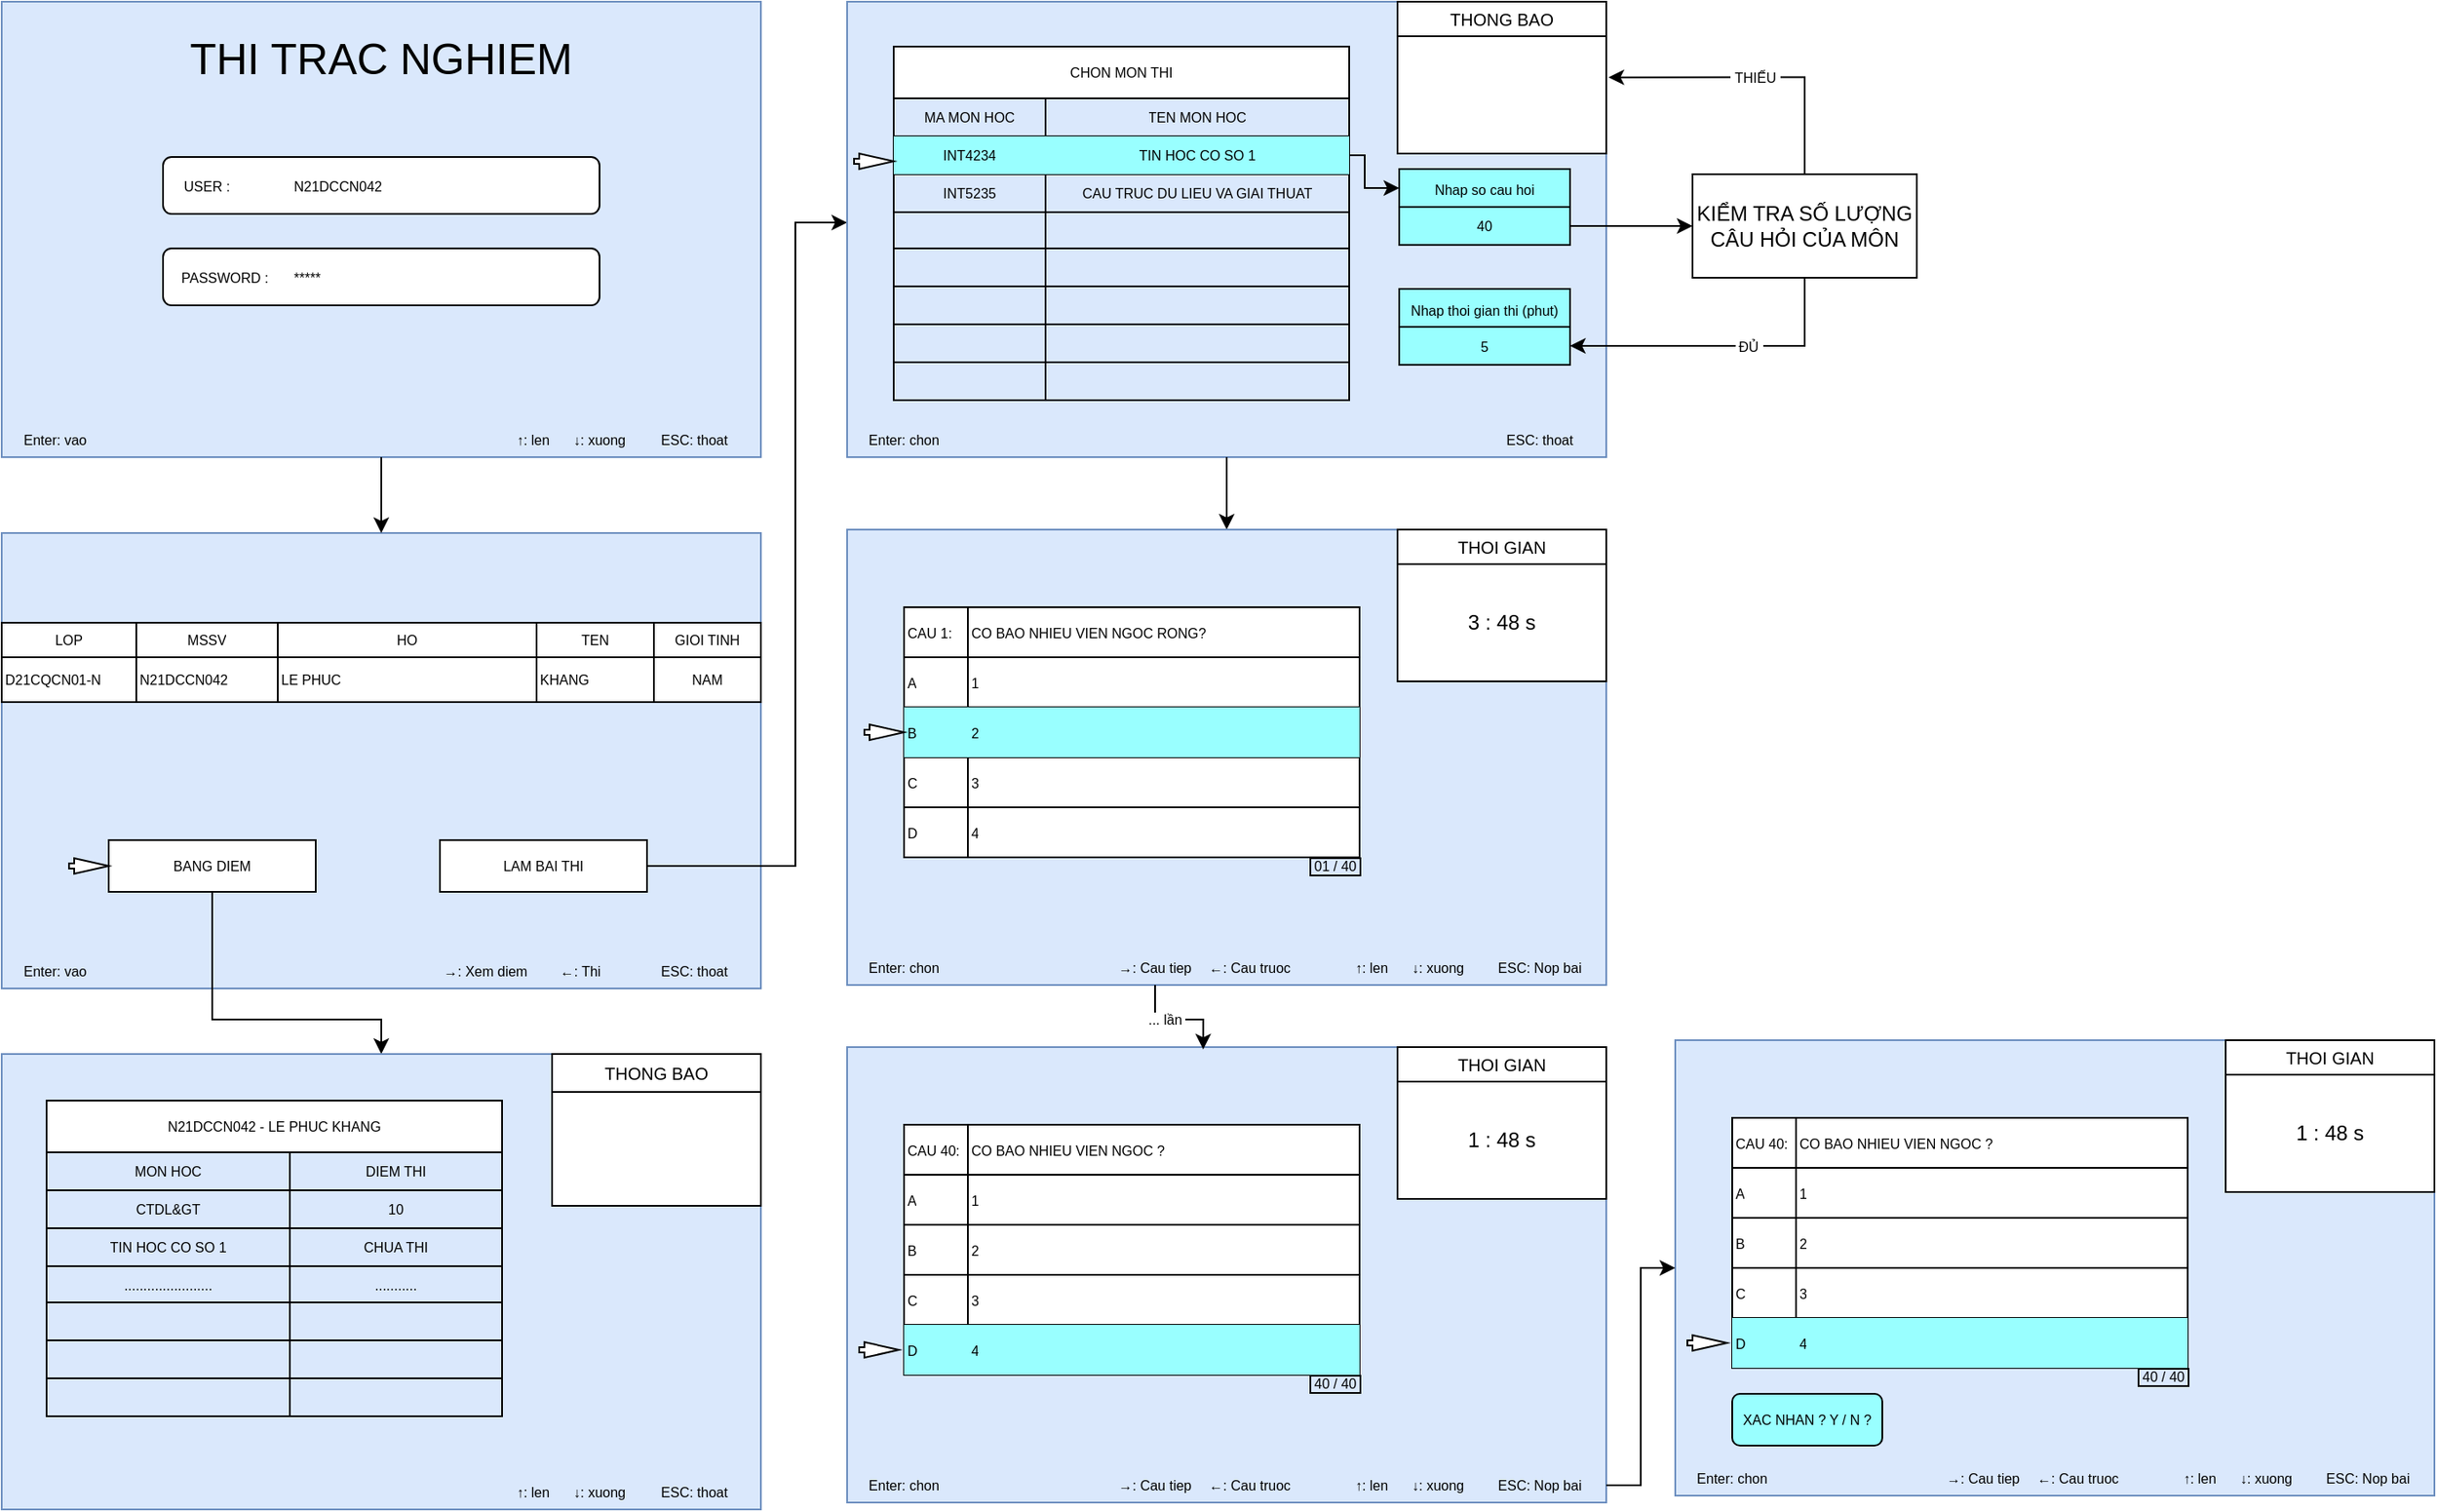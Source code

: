 <mxfile version="13.9.9" type="device"><diagram id="YYaJCIuOZTjGi1vXjNl5" name="Trang-1"><mxGraphModel dx="2663" dy="1253" grid="1" gridSize="10" guides="1" tooltips="1" connect="1" arrows="1" fold="1" page="1" pageScale="1" pageWidth="850" pageHeight="1100" math="0" shadow="0"><root><mxCell id="0"/><mxCell id="1" parent="0"/><mxCell id="XGohCSeC2oJhygkcj6pk-1" value="" style="group;fontSize=8;" vertex="1" connectable="0" parent="1"><mxGeometry x="-850" width="440" height="264" as="geometry"/></mxCell><mxCell id="XGohCSeC2oJhygkcj6pk-2" value="" style="group;fillColor=#dae8fc;strokeColor=#6c8ebf;fontSize=8;" vertex="1" connectable="0" parent="XGohCSeC2oJhygkcj6pk-1"><mxGeometry width="440" height="264" as="geometry"/></mxCell><mxCell id="XGohCSeC2oJhygkcj6pk-3" value="" style="rounded=0;whiteSpace=wrap;html=1;fillColor=#dae8fc;strokeColor=#6c8ebf;fontSize=8;" vertex="1" parent="XGohCSeC2oJhygkcj6pk-2"><mxGeometry width="440" height="264" as="geometry"/></mxCell><mxCell id="XGohCSeC2oJhygkcj6pk-4" value="ESC: thoat" style="text;html=1;strokeColor=none;fillColor=none;align=center;verticalAlign=middle;whiteSpace=wrap;rounded=0;fontSize=8;" vertex="1" parent="XGohCSeC2oJhygkcj6pk-2"><mxGeometry x="361.5" y="244" width="78.5" height="20" as="geometry"/></mxCell><mxCell id="XGohCSeC2oJhygkcj6pk-5" value="↑: len" style="text;html=1;strokeColor=none;fillColor=none;align=center;verticalAlign=middle;whiteSpace=wrap;rounded=0;fontSize=8;" vertex="1" parent="XGohCSeC2oJhygkcj6pk-2"><mxGeometry x="286" y="244" width="44" height="20" as="geometry"/></mxCell><mxCell id="XGohCSeC2oJhygkcj6pk-6" value="↓: xuong" style="text;html=1;strokeColor=none;fillColor=none;align=center;verticalAlign=middle;whiteSpace=wrap;rounded=0;fontSize=8;" vertex="1" parent="XGohCSeC2oJhygkcj6pk-2"><mxGeometry x="319" y="244" width="55" height="20" as="geometry"/></mxCell><mxCell id="XGohCSeC2oJhygkcj6pk-7" value="Enter: vao" style="text;html=1;strokeColor=none;fillColor=none;align=center;verticalAlign=middle;whiteSpace=wrap;rounded=0;fontSize=8;" vertex="1" parent="XGohCSeC2oJhygkcj6pk-2"><mxGeometry y="244" width="62" height="20" as="geometry"/></mxCell><mxCell id="XGohCSeC2oJhygkcj6pk-8" value="&lt;font style=&quot;font-size: 25px&quot;&gt;THI TRAC NGHIEM&lt;/font&gt;" style="text;html=1;strokeColor=none;fillColor=none;align=center;verticalAlign=middle;whiteSpace=wrap;rounded=0;fontSize=8;" vertex="1" parent="XGohCSeC2oJhygkcj6pk-1"><mxGeometry x="77" y="22" width="286" height="20" as="geometry"/></mxCell><mxCell id="XGohCSeC2oJhygkcj6pk-9" value="&amp;nbsp; &amp;nbsp; &amp;nbsp; &amp;nbsp; &amp;nbsp; &amp;nbsp; &amp;nbsp; &amp;nbsp; &amp;nbsp; &amp;nbsp; &amp;nbsp; &amp;nbsp; &amp;nbsp; &amp;nbsp; &amp;nbsp; &amp;nbsp; &amp;nbsp;N21DCCN042" style="rounded=1;whiteSpace=wrap;html=1;fontSize=8;align=left;" vertex="1" parent="XGohCSeC2oJhygkcj6pk-1"><mxGeometry x="93.5" y="90" width="253" height="33" as="geometry"/></mxCell><mxCell id="XGohCSeC2oJhygkcj6pk-10" value="&amp;nbsp; &amp;nbsp; &amp;nbsp; &amp;nbsp; &amp;nbsp; &amp;nbsp; &amp;nbsp; &amp;nbsp; &amp;nbsp; &amp;nbsp; &amp;nbsp; &amp;nbsp; &amp;nbsp; &amp;nbsp; &amp;nbsp; &amp;nbsp; &amp;nbsp;*****" style="rounded=1;whiteSpace=wrap;html=1;fontSize=8;align=left;" vertex="1" parent="XGohCSeC2oJhygkcj6pk-1"><mxGeometry x="93.5" y="143" width="253" height="33" as="geometry"/></mxCell><mxCell id="XGohCSeC2oJhygkcj6pk-11" value="USER :" style="text;html=1;strokeColor=none;fillColor=none;align=center;verticalAlign=middle;whiteSpace=wrap;rounded=0;fontSize=8;" vertex="1" parent="XGohCSeC2oJhygkcj6pk-1"><mxGeometry x="93.5" y="96.5" width="49.5" height="20" as="geometry"/></mxCell><mxCell id="XGohCSeC2oJhygkcj6pk-12" value="PASSWORD :&amp;nbsp;" style="text;html=1;strokeColor=none;fillColor=none;align=center;verticalAlign=middle;whiteSpace=wrap;rounded=0;fontSize=8;" vertex="1" parent="XGohCSeC2oJhygkcj6pk-1"><mxGeometry x="93.5" y="149.5" width="73" height="20" as="geometry"/></mxCell><mxCell id="XGohCSeC2oJhygkcj6pk-13" value="" style="group;fontSize=8;" vertex="1" connectable="0" parent="1"><mxGeometry x="-850" y="308" width="440" height="264" as="geometry"/></mxCell><mxCell id="XGohCSeC2oJhygkcj6pk-14" value="" style="group;fontSize=8;" vertex="1" connectable="0" parent="XGohCSeC2oJhygkcj6pk-13"><mxGeometry width="440" height="264" as="geometry"/></mxCell><mxCell id="XGohCSeC2oJhygkcj6pk-15" value="" style="group;fontSize=8;" vertex="1" connectable="0" parent="XGohCSeC2oJhygkcj6pk-14"><mxGeometry width="440" height="264" as="geometry"/></mxCell><mxCell id="XGohCSeC2oJhygkcj6pk-16" value="" style="rounded=0;whiteSpace=wrap;html=1;fillColor=#dae8fc;strokeColor=#6c8ebf;fontSize=8;" vertex="1" parent="XGohCSeC2oJhygkcj6pk-15"><mxGeometry width="440" height="264" as="geometry"/></mxCell><mxCell id="XGohCSeC2oJhygkcj6pk-17" value="ESC: thoat" style="text;html=1;strokeColor=none;fillColor=none;align=center;verticalAlign=middle;whiteSpace=wrap;rounded=0;fontSize=8;" vertex="1" parent="XGohCSeC2oJhygkcj6pk-15"><mxGeometry x="361.5" y="244" width="78.5" height="20" as="geometry"/></mxCell><mxCell id="XGohCSeC2oJhygkcj6pk-19" value="&lt;span style=&quot;color: rgba(0 , 0 , 0 , 0) ; font-family: monospace ; font-size: 0px&quot;&gt;%3CmxGraphModel%3E%3Croot%3E%3CmxCell%20id%3D%220%22%2F%3E%3CmxCell%20id%3D%221%22%20parent%3D%220%22%2F%3E%3CmxCell%20id%3D%222%22%20value%3D%22%26lt%3Bfont%20style%3D%26quot%3Bfont-size%3A%208px%26quot%3B%26gt%3B%E2%86%90%3A%20ds%20cau%20hoi%26lt%3B%2Ffont%26gt%3B%22%20style%3D%22text%3Bhtml%3D1%3BstrokeColor%3Dnone%3BfillColor%3Dnone%3Balign%3Dcenter%3BverticalAlign%3Dmiddle%3BwhiteSpace%3Dwrap%3Brounded%3D0%3BfontSize%3D8%3B%22%20vertex%3D%221%22%20parent%3D%221%22%3E%3CmxGeometry%20x%3D%22-2556%22%20y%3D%221450.5%22%20width%3D%2277%22%20height%3D%2220%22%20as%3D%22geometry%22%2F%3E%3C%2FmxCell%3E%3CmxCell%20id%3D%223%22%20value%3D%22%26lt%3Bfont%20style%3D%26quot%3Bfont-size%3A%208px%3B%26quot%3B%26gt%3B%E2%86%92%3A%20tuy%20chon%26lt%3B%2Ffont%26gt%3B%22%20style%3D%22text%3Bhtml%3D1%3BstrokeColor%3Dnone%3BfillColor%3Dnone%3Balign%3Dcenter%3BverticalAlign%3Dmiddle%3BwhiteSpace%3Dwrap%3Brounded%3D0%3BfontSize%3D8%3B%22%20vertex%3D%221%22%20parent%3D%221%22%3E%3CmxGeometry%20x%3D%22-2611%22%20y%3D%221450.5%22%20width%3D%2277%22%20height%3D%2220%22%20as%3D%22geometry%22%2F%3E%3C%2FmxCell%3E%3C%2Froot%3E%3C%2FmxGraphModel%3E&lt;/span&gt;" style="text;html=1;strokeColor=none;fillColor=none;align=center;verticalAlign=middle;whiteSpace=wrap;rounded=0;fontSize=8;" vertex="1" parent="XGohCSeC2oJhygkcj6pk-15"><mxGeometry x="319" y="244" width="55" height="20" as="geometry"/></mxCell><mxCell id="XGohCSeC2oJhygkcj6pk-20" value="Enter: vao" style="text;html=1;strokeColor=none;fillColor=none;align=center;verticalAlign=middle;whiteSpace=wrap;rounded=0;fontSize=8;" vertex="1" parent="XGohCSeC2oJhygkcj6pk-15"><mxGeometry y="244" width="62" height="20" as="geometry"/></mxCell><mxCell id="XGohCSeC2oJhygkcj6pk-22" value="BANG DIEM" style="rounded=0;whiteSpace=wrap;html=1;direction=west;fontSize=8;" vertex="1" parent="XGohCSeC2oJhygkcj6pk-15"><mxGeometry x="62" y="178" width="120" height="30" as="geometry"/></mxCell><mxCell id="XGohCSeC2oJhygkcj6pk-28" value="LAM BAI THI" style="rounded=0;whiteSpace=wrap;html=1;direction=west;fontSize=8;" vertex="1" parent="XGohCSeC2oJhygkcj6pk-15"><mxGeometry x="254" y="178" width="120" height="30" as="geometry"/></mxCell><mxCell id="XGohCSeC2oJhygkcj6pk-29" value="" style="shape=table;html=1;whiteSpace=wrap;startSize=0;container=1;collapsible=0;childLayout=tableLayout;fontSize=9;" vertex="1" parent="XGohCSeC2oJhygkcj6pk-15"><mxGeometry y="52" width="440" height="46" as="geometry"/></mxCell><mxCell id="XGohCSeC2oJhygkcj6pk-30" value="" style="shape=partialRectangle;html=1;whiteSpace=wrap;collapsible=0;dropTarget=0;pointerEvents=0;fillColor=none;top=0;left=0;bottom=0;right=0;points=[[0,0.5],[1,0.5]];portConstraint=eastwest;" vertex="1" parent="XGohCSeC2oJhygkcj6pk-29"><mxGeometry width="440" height="20" as="geometry"/></mxCell><mxCell id="XGohCSeC2oJhygkcj6pk-45" value="LOP" style="shape=partialRectangle;html=1;whiteSpace=wrap;connectable=0;fillColor=none;top=0;left=0;bottom=0;right=0;overflow=hidden;fontSize=8;" vertex="1" parent="XGohCSeC2oJhygkcj6pk-30"><mxGeometry width="78" height="20" as="geometry"/></mxCell><mxCell id="XGohCSeC2oJhygkcj6pk-31" value="MSSV" style="shape=partialRectangle;html=1;whiteSpace=wrap;connectable=0;fillColor=none;top=0;left=0;bottom=0;right=0;overflow=hidden;fontSize=8;" vertex="1" parent="XGohCSeC2oJhygkcj6pk-30"><mxGeometry x="78" width="82" height="20" as="geometry"/></mxCell><mxCell id="XGohCSeC2oJhygkcj6pk-32" value="HO" style="shape=partialRectangle;html=1;whiteSpace=wrap;connectable=0;fillColor=none;top=0;left=0;bottom=0;right=0;overflow=hidden;fontSize=8;" vertex="1" parent="XGohCSeC2oJhygkcj6pk-30"><mxGeometry x="160" width="150" height="20" as="geometry"/></mxCell><mxCell id="XGohCSeC2oJhygkcj6pk-33" value="TEN" style="shape=partialRectangle;html=1;whiteSpace=wrap;connectable=0;fillColor=none;top=0;left=0;bottom=0;right=0;overflow=hidden;fontSize=8;" vertex="1" parent="XGohCSeC2oJhygkcj6pk-30"><mxGeometry x="310" width="68" height="20" as="geometry"/></mxCell><mxCell id="XGohCSeC2oJhygkcj6pk-42" value="GIOI TINH" style="shape=partialRectangle;html=1;whiteSpace=wrap;connectable=0;fillColor=none;top=0;left=0;bottom=0;right=0;overflow=hidden;fontSize=8;" vertex="1" parent="XGohCSeC2oJhygkcj6pk-30"><mxGeometry x="378" width="62" height="20" as="geometry"/></mxCell><mxCell id="XGohCSeC2oJhygkcj6pk-34" value="" style="shape=partialRectangle;html=1;whiteSpace=wrap;collapsible=0;dropTarget=0;pointerEvents=0;fillColor=none;top=0;left=0;bottom=0;right=0;points=[[0,0.5],[1,0.5]];portConstraint=eastwest;" vertex="1" parent="XGohCSeC2oJhygkcj6pk-29"><mxGeometry y="20" width="440" height="26" as="geometry"/></mxCell><mxCell id="XGohCSeC2oJhygkcj6pk-46" value="D21CQCN01-N" style="shape=partialRectangle;html=1;whiteSpace=wrap;connectable=0;fillColor=none;top=0;left=0;bottom=0;right=0;overflow=hidden;fontSize=8;align=left;" vertex="1" parent="XGohCSeC2oJhygkcj6pk-34"><mxGeometry width="78" height="26" as="geometry"/></mxCell><mxCell id="XGohCSeC2oJhygkcj6pk-35" value="N21DCCN042" style="shape=partialRectangle;html=1;whiteSpace=wrap;connectable=0;fillColor=none;top=0;left=0;bottom=0;right=0;overflow=hidden;fontSize=8;align=left;" vertex="1" parent="XGohCSeC2oJhygkcj6pk-34"><mxGeometry x="78" width="82" height="26" as="geometry"/></mxCell><mxCell id="XGohCSeC2oJhygkcj6pk-36" value="LE PHUC" style="shape=partialRectangle;html=1;whiteSpace=wrap;connectable=0;fillColor=none;top=0;left=0;bottom=0;right=0;overflow=hidden;fontSize=8;align=left;" vertex="1" parent="XGohCSeC2oJhygkcj6pk-34"><mxGeometry x="160" width="150" height="26" as="geometry"/></mxCell><mxCell id="XGohCSeC2oJhygkcj6pk-37" value="KHANG" style="shape=partialRectangle;html=1;whiteSpace=wrap;connectable=0;fillColor=none;top=0;left=0;bottom=0;right=0;overflow=hidden;fontSize=8;align=left;" vertex="1" parent="XGohCSeC2oJhygkcj6pk-34"><mxGeometry x="310" width="68" height="26" as="geometry"/></mxCell><mxCell id="XGohCSeC2oJhygkcj6pk-43" value="NAM" style="shape=partialRectangle;html=1;whiteSpace=wrap;connectable=0;fillColor=none;top=0;left=0;bottom=0;right=0;overflow=hidden;fontSize=8;" vertex="1" parent="XGohCSeC2oJhygkcj6pk-34"><mxGeometry x="378" width="62" height="26" as="geometry"/></mxCell><mxCell id="XGohCSeC2oJhygkcj6pk-48" value="" style="html=1;shadow=0;dashed=0;align=center;verticalAlign=middle;shape=mxgraph.arrows2.arrow;dy=0.67;dx=20;notch=0;fontSize=8;" vertex="1" parent="XGohCSeC2oJhygkcj6pk-15"><mxGeometry x="39" y="188.5" width="23" height="9" as="geometry"/></mxCell><mxCell id="XGohCSeC2oJhygkcj6pk-109" value="&lt;font style=&quot;font-size: 8px&quot;&gt;←: Thi&lt;/font&gt;" style="text;html=1;strokeColor=none;fillColor=none;align=center;verticalAlign=middle;whiteSpace=wrap;rounded=0;fontSize=8;" vertex="1" parent="XGohCSeC2oJhygkcj6pk-15"><mxGeometry x="297" y="244" width="77" height="20" as="geometry"/></mxCell><mxCell id="XGohCSeC2oJhygkcj6pk-110" value="&lt;font style=&quot;font-size: 8px&quot;&gt;→: Xem diem&lt;/font&gt;" style="text;html=1;strokeColor=none;fillColor=none;align=center;verticalAlign=middle;whiteSpace=wrap;rounded=0;fontSize=8;" vertex="1" parent="XGohCSeC2oJhygkcj6pk-15"><mxGeometry x="242" y="244" width="77" height="20" as="geometry"/></mxCell><mxCell id="XGohCSeC2oJhygkcj6pk-27" style="edgeStyle=orthogonalEdgeStyle;rounded=0;orthogonalLoop=1;jettySize=auto;html=1;entryX=0.5;entryY=0;entryDx=0;entryDy=0;" edge="1" parent="1" source="XGohCSeC2oJhygkcj6pk-3" target="XGohCSeC2oJhygkcj6pk-16"><mxGeometry relative="1" as="geometry"/></mxCell><mxCell id="XGohCSeC2oJhygkcj6pk-103" style="edgeStyle=orthogonalEdgeStyle;rounded=0;orthogonalLoop=1;jettySize=auto;html=1;entryX=0.5;entryY=0;entryDx=0;entryDy=0;fontSize=8;" edge="1" parent="1" source="XGohCSeC2oJhygkcj6pk-22" target="XGohCSeC2oJhygkcj6pk-72"><mxGeometry relative="1" as="geometry"><Array as="points"><mxPoint x="-728" y="590"/><mxPoint x="-630" y="590"/></Array></mxGeometry></mxCell><mxCell id="XGohCSeC2oJhygkcj6pk-111" value="" style="group" vertex="1" connectable="0" parent="1"><mxGeometry x="-850" y="610" width="440" height="264" as="geometry"/></mxCell><mxCell id="XGohCSeC2oJhygkcj6pk-72" value="" style="rounded=0;whiteSpace=wrap;html=1;fillColor=#dae8fc;strokeColor=#6c8ebf;fontSize=8;" vertex="1" parent="XGohCSeC2oJhygkcj6pk-111"><mxGeometry width="440" height="264" as="geometry"/></mxCell><mxCell id="XGohCSeC2oJhygkcj6pk-73" value="" style="shape=table;html=1;whiteSpace=wrap;startSize=0;container=1;collapsible=0;childLayout=tableLayout;fontSize=50;" vertex="1" parent="XGohCSeC2oJhygkcj6pk-111"><mxGeometry x="319" width="121" height="88" as="geometry"/></mxCell><mxCell id="XGohCSeC2oJhygkcj6pk-74" value="" style="shape=partialRectangle;html=1;whiteSpace=wrap;collapsible=0;dropTarget=0;pointerEvents=0;fillColor=none;top=0;left=0;bottom=0;right=0;points=[[0,0.5],[1,0.5]];portConstraint=eastwest;" vertex="1" parent="XGohCSeC2oJhygkcj6pk-73"><mxGeometry width="121" height="22" as="geometry"/></mxCell><mxCell id="XGohCSeC2oJhygkcj6pk-75" value="&lt;font style=&quot;font-size: 10px&quot;&gt;THONG BAO&lt;/font&gt;" style="shape=partialRectangle;html=1;whiteSpace=wrap;connectable=0;fillColor=none;top=0;left=0;bottom=0;right=0;overflow=hidden;" vertex="1" parent="XGohCSeC2oJhygkcj6pk-74"><mxGeometry width="121" height="22" as="geometry"/></mxCell><mxCell id="XGohCSeC2oJhygkcj6pk-76" value="" style="shape=partialRectangle;html=1;whiteSpace=wrap;collapsible=0;dropTarget=0;pointerEvents=0;fillColor=none;top=0;left=0;bottom=0;right=0;points=[[0,0.5],[1,0.5]];portConstraint=eastwest;" vertex="1" parent="XGohCSeC2oJhygkcj6pk-73"><mxGeometry y="22" width="121" height="66" as="geometry"/></mxCell><mxCell id="XGohCSeC2oJhygkcj6pk-77" value="" style="shape=partialRectangle;html=1;whiteSpace=wrap;connectable=0;fillColor=none;top=0;left=0;bottom=0;right=0;overflow=hidden;" vertex="1" parent="XGohCSeC2oJhygkcj6pk-76"><mxGeometry width="121" height="66" as="geometry"/></mxCell><mxCell id="XGohCSeC2oJhygkcj6pk-78" value="&lt;span style=&quot;font-weight: 400&quot;&gt;N21DCCN042 - LE PHUC KHANG&lt;/span&gt;" style="shape=table;html=1;whiteSpace=wrap;startSize=30;container=1;collapsible=0;childLayout=tableLayout;fontStyle=1;align=center;fontSize=8;" vertex="1" parent="XGohCSeC2oJhygkcj6pk-111"><mxGeometry x="26" y="27" width="264" height="183" as="geometry"/></mxCell><mxCell id="XGohCSeC2oJhygkcj6pk-79" value="" style="shape=partialRectangle;html=1;whiteSpace=wrap;collapsible=0;dropTarget=0;pointerEvents=0;fillColor=none;top=0;left=0;bottom=0;right=0;points=[[0,0.5],[1,0.5]];portConstraint=eastwest;fontSize=8;" vertex="1" parent="XGohCSeC2oJhygkcj6pk-78"><mxGeometry y="30" width="264" height="22" as="geometry"/></mxCell><mxCell id="XGohCSeC2oJhygkcj6pk-80" value="MON HOC" style="shape=partialRectangle;html=1;whiteSpace=wrap;connectable=0;fillColor=none;top=0;left=0;bottom=0;right=0;overflow=hidden;fontSize=8;" vertex="1" parent="XGohCSeC2oJhygkcj6pk-79"><mxGeometry width="141" height="22" as="geometry"/></mxCell><mxCell id="XGohCSeC2oJhygkcj6pk-81" value="DIEM THI" style="shape=partialRectangle;html=1;whiteSpace=wrap;connectable=0;fillColor=none;top=0;left=0;bottom=0;right=0;overflow=hidden;fontSize=8;" vertex="1" parent="XGohCSeC2oJhygkcj6pk-79"><mxGeometry x="141" width="123" height="22" as="geometry"/></mxCell><mxCell id="XGohCSeC2oJhygkcj6pk-82" style="shape=partialRectangle;html=1;whiteSpace=wrap;collapsible=0;dropTarget=0;pointerEvents=0;fillColor=none;top=0;left=0;bottom=0;right=0;points=[[0,0.5],[1,0.5]];portConstraint=eastwest;fontSize=8;" vertex="1" parent="XGohCSeC2oJhygkcj6pk-78"><mxGeometry y="52" width="264" height="22" as="geometry"/></mxCell><mxCell id="XGohCSeC2oJhygkcj6pk-83" value="CTDL&amp;amp;GT" style="shape=partialRectangle;html=1;whiteSpace=wrap;connectable=0;fillColor=none;top=0;left=0;bottom=0;right=0;overflow=hidden;fontSize=8;" vertex="1" parent="XGohCSeC2oJhygkcj6pk-82"><mxGeometry width="141" height="22" as="geometry"/></mxCell><mxCell id="XGohCSeC2oJhygkcj6pk-84" value="10" style="shape=partialRectangle;html=1;whiteSpace=wrap;connectable=0;fillColor=none;top=0;left=0;bottom=0;right=0;overflow=hidden;fontSize=8;" vertex="1" parent="XGohCSeC2oJhygkcj6pk-82"><mxGeometry x="141" width="123" height="22" as="geometry"/></mxCell><mxCell id="XGohCSeC2oJhygkcj6pk-85" style="shape=partialRectangle;html=1;whiteSpace=wrap;collapsible=0;dropTarget=0;pointerEvents=0;fillColor=none;top=0;left=0;bottom=0;right=0;points=[[0,0.5],[1,0.5]];portConstraint=eastwest;fontSize=8;" vertex="1" parent="XGohCSeC2oJhygkcj6pk-78"><mxGeometry y="74" width="264" height="22" as="geometry"/></mxCell><mxCell id="XGohCSeC2oJhygkcj6pk-86" value="TIN HOC CO SO 1" style="shape=partialRectangle;html=1;whiteSpace=wrap;connectable=0;fillColor=none;top=0;left=0;bottom=0;right=0;overflow=hidden;fontSize=8;" vertex="1" parent="XGohCSeC2oJhygkcj6pk-85"><mxGeometry width="141" height="22" as="geometry"/></mxCell><mxCell id="XGohCSeC2oJhygkcj6pk-87" value="CHUA THI" style="shape=partialRectangle;html=1;whiteSpace=wrap;connectable=0;fillColor=none;top=0;left=0;bottom=0;right=0;overflow=hidden;fontSize=8;" vertex="1" parent="XGohCSeC2oJhygkcj6pk-85"><mxGeometry x="141" width="123" height="22" as="geometry"/></mxCell><mxCell id="XGohCSeC2oJhygkcj6pk-88" style="shape=partialRectangle;html=1;whiteSpace=wrap;collapsible=0;dropTarget=0;pointerEvents=0;fillColor=none;top=0;left=0;bottom=0;right=0;points=[[0,0.5],[1,0.5]];portConstraint=eastwest;fontSize=8;" vertex="1" parent="XGohCSeC2oJhygkcj6pk-78"><mxGeometry y="96" width="264" height="21" as="geometry"/></mxCell><mxCell id="XGohCSeC2oJhygkcj6pk-89" value="......................." style="shape=partialRectangle;html=1;whiteSpace=wrap;connectable=0;fillColor=none;top=0;left=0;bottom=0;right=0;overflow=hidden;fontSize=8;" vertex="1" parent="XGohCSeC2oJhygkcj6pk-88"><mxGeometry width="141" height="21" as="geometry"/></mxCell><mxCell id="XGohCSeC2oJhygkcj6pk-90" value="..........." style="shape=partialRectangle;html=1;whiteSpace=wrap;connectable=0;fillColor=none;top=0;left=0;bottom=0;right=0;overflow=hidden;fontSize=8;" vertex="1" parent="XGohCSeC2oJhygkcj6pk-88"><mxGeometry x="141" width="123" height="21" as="geometry"/></mxCell><mxCell id="XGohCSeC2oJhygkcj6pk-91" style="shape=partialRectangle;html=1;whiteSpace=wrap;collapsible=0;dropTarget=0;pointerEvents=0;fillColor=none;top=0;left=0;bottom=0;right=0;points=[[0,0.5],[1,0.5]];portConstraint=eastwest;fontSize=8;" vertex="1" parent="XGohCSeC2oJhygkcj6pk-78"><mxGeometry y="117" width="264" height="22" as="geometry"/></mxCell><mxCell id="XGohCSeC2oJhygkcj6pk-92" style="shape=partialRectangle;html=1;whiteSpace=wrap;connectable=0;fillColor=none;top=0;left=0;bottom=0;right=0;overflow=hidden;fontSize=8;" vertex="1" parent="XGohCSeC2oJhygkcj6pk-91"><mxGeometry width="141" height="22" as="geometry"/></mxCell><mxCell id="XGohCSeC2oJhygkcj6pk-93" style="shape=partialRectangle;html=1;whiteSpace=wrap;connectable=0;fillColor=none;top=0;left=0;bottom=0;right=0;overflow=hidden;fontSize=8;" vertex="1" parent="XGohCSeC2oJhygkcj6pk-91"><mxGeometry x="141" width="123" height="22" as="geometry"/></mxCell><mxCell id="XGohCSeC2oJhygkcj6pk-94" value="" style="shape=partialRectangle;html=1;whiteSpace=wrap;collapsible=0;dropTarget=0;pointerEvents=0;fillColor=none;top=0;left=0;bottom=0;right=0;points=[[0,0.5],[1,0.5]];portConstraint=eastwest;fontSize=8;" vertex="1" parent="XGohCSeC2oJhygkcj6pk-78"><mxGeometry y="139" width="264" height="22" as="geometry"/></mxCell><mxCell id="XGohCSeC2oJhygkcj6pk-95" value="" style="shape=partialRectangle;html=1;whiteSpace=wrap;connectable=0;fillColor=none;top=0;left=0;bottom=0;right=0;overflow=hidden;fontSize=8;" vertex="1" parent="XGohCSeC2oJhygkcj6pk-94"><mxGeometry width="141" height="22" as="geometry"/></mxCell><mxCell id="XGohCSeC2oJhygkcj6pk-96" value="" style="shape=partialRectangle;html=1;whiteSpace=wrap;connectable=0;fillColor=none;top=0;left=0;bottom=0;right=0;overflow=hidden;fontSize=8;" vertex="1" parent="XGohCSeC2oJhygkcj6pk-94"><mxGeometry x="141" width="123" height="22" as="geometry"/></mxCell><mxCell id="XGohCSeC2oJhygkcj6pk-97" value="" style="shape=partialRectangle;html=1;whiteSpace=wrap;collapsible=0;dropTarget=0;pointerEvents=0;fillColor=none;top=0;left=0;bottom=0;right=0;points=[[0,0.5],[1,0.5]];portConstraint=eastwest;fontSize=8;" vertex="1" parent="XGohCSeC2oJhygkcj6pk-78"><mxGeometry y="161" width="264" height="22" as="geometry"/></mxCell><mxCell id="XGohCSeC2oJhygkcj6pk-98" value="" style="shape=partialRectangle;html=1;whiteSpace=wrap;connectable=0;fillColor=none;top=0;left=0;bottom=0;right=0;overflow=hidden;fontSize=8;" vertex="1" parent="XGohCSeC2oJhygkcj6pk-97"><mxGeometry width="141" height="22" as="geometry"/></mxCell><mxCell id="XGohCSeC2oJhygkcj6pk-99" value="" style="shape=partialRectangle;html=1;whiteSpace=wrap;connectable=0;fillColor=none;top=0;left=0;bottom=0;right=0;overflow=hidden;fontSize=8;" vertex="1" parent="XGohCSeC2oJhygkcj6pk-97"><mxGeometry x="141" width="123" height="22" as="geometry"/></mxCell><mxCell id="XGohCSeC2oJhygkcj6pk-100" value="ESC: thoat" style="text;html=1;strokeColor=none;fillColor=none;align=center;verticalAlign=middle;whiteSpace=wrap;rounded=0;fontSize=8;" vertex="1" parent="XGohCSeC2oJhygkcj6pk-111"><mxGeometry x="361.5" y="244" width="78.5" height="20" as="geometry"/></mxCell><mxCell id="XGohCSeC2oJhygkcj6pk-101" value="↑: len" style="text;html=1;strokeColor=none;fillColor=none;align=center;verticalAlign=middle;whiteSpace=wrap;rounded=0;fontSize=8;" vertex="1" parent="XGohCSeC2oJhygkcj6pk-111"><mxGeometry x="286" y="244" width="44" height="20" as="geometry"/></mxCell><mxCell id="XGohCSeC2oJhygkcj6pk-102" value="↓: xuong" style="text;html=1;strokeColor=none;fillColor=none;align=center;verticalAlign=middle;whiteSpace=wrap;rounded=0;fontSize=8;" vertex="1" parent="XGohCSeC2oJhygkcj6pk-111"><mxGeometry x="319" y="244" width="55" height="20" as="geometry"/></mxCell><mxCell id="XGohCSeC2oJhygkcj6pk-112" style="edgeStyle=orthogonalEdgeStyle;rounded=0;orthogonalLoop=1;jettySize=auto;html=1;fontSize=8;entryX=0;entryY=0.485;entryDx=0;entryDy=0;entryPerimeter=0;" edge="1" parent="1" source="XGohCSeC2oJhygkcj6pk-28" target="XGohCSeC2oJhygkcj6pk-141"><mxGeometry relative="1" as="geometry"><mxPoint x="-390" y="290" as="targetPoint"/><Array as="points"><mxPoint x="-390" y="501"/><mxPoint x="-390" y="128"/></Array></mxGeometry></mxCell><mxCell id="XGohCSeC2oJhygkcj6pk-138" value="\" style="group;fontSize=8;" vertex="1" connectable="0" parent="1"><mxGeometry x="-360" y="4" width="440" height="264" as="geometry"/></mxCell><mxCell id="XGohCSeC2oJhygkcj6pk-139" value="" style="group;fontSize=8;" vertex="1" connectable="0" parent="XGohCSeC2oJhygkcj6pk-138"><mxGeometry y="-4" width="440" height="264" as="geometry"/></mxCell><mxCell id="XGohCSeC2oJhygkcj6pk-140" value="" style="group;fontSize=8;" vertex="1" connectable="0" parent="XGohCSeC2oJhygkcj6pk-139"><mxGeometry width="440" height="264" as="geometry"/></mxCell><mxCell id="XGohCSeC2oJhygkcj6pk-141" value="" style="rounded=0;whiteSpace=wrap;html=1;fillColor=#dae8fc;strokeColor=#6c8ebf;fontSize=8;" vertex="1" parent="XGohCSeC2oJhygkcj6pk-140"><mxGeometry width="440" height="264" as="geometry"/></mxCell><mxCell id="XGohCSeC2oJhygkcj6pk-142" value="ESC: thoat" style="text;html=1;strokeColor=none;fillColor=none;align=center;verticalAlign=middle;whiteSpace=wrap;rounded=0;fontSize=8;" vertex="1" parent="XGohCSeC2oJhygkcj6pk-140"><mxGeometry x="361.5" y="244" width="78.5" height="20" as="geometry"/></mxCell><mxCell id="XGohCSeC2oJhygkcj6pk-143" value="Enter: chon" style="text;html=1;strokeColor=none;fillColor=none;align=center;verticalAlign=middle;whiteSpace=wrap;rounded=0;fontSize=8;" vertex="1" parent="XGohCSeC2oJhygkcj6pk-140"><mxGeometry y="244" width="66" height="20" as="geometry"/></mxCell><mxCell id="XGohCSeC2oJhygkcj6pk-144" value="&lt;span style=&quot;font-weight: normal ; font-size: 8px&quot;&gt;CHON MON THI&lt;/span&gt;" style="shape=table;html=1;whiteSpace=wrap;startSize=30;container=1;collapsible=0;childLayout=tableLayout;fontStyle=1;align=center;fontSize=8;" vertex="1" parent="XGohCSeC2oJhygkcj6pk-140"><mxGeometry x="27" y="26" width="264" height="205" as="geometry"/></mxCell><mxCell id="XGohCSeC2oJhygkcj6pk-145" value="" style="shape=partialRectangle;html=1;whiteSpace=wrap;collapsible=0;dropTarget=0;pointerEvents=0;fillColor=none;top=0;left=0;bottom=0;right=0;points=[[0,0.5],[1,0.5]];portConstraint=eastwest;fontSize=8;" vertex="1" parent="XGohCSeC2oJhygkcj6pk-144"><mxGeometry y="30" width="264" height="22" as="geometry"/></mxCell><mxCell id="XGohCSeC2oJhygkcj6pk-146" value="MA MON HOC" style="shape=partialRectangle;html=1;whiteSpace=wrap;connectable=0;fillColor=none;top=0;left=0;bottom=0;right=0;overflow=hidden;fontSize=8;" vertex="1" parent="XGohCSeC2oJhygkcj6pk-145"><mxGeometry width="88" height="22" as="geometry"/></mxCell><mxCell id="XGohCSeC2oJhygkcj6pk-147" value="TEN MON HOC" style="shape=partialRectangle;html=1;whiteSpace=wrap;connectable=0;fillColor=none;top=0;left=0;bottom=0;right=0;overflow=hidden;fontSize=8;" vertex="1" parent="XGohCSeC2oJhygkcj6pk-145"><mxGeometry x="88" width="176" height="22" as="geometry"/></mxCell><mxCell id="XGohCSeC2oJhygkcj6pk-148" style="shape=partialRectangle;html=1;whiteSpace=wrap;collapsible=0;dropTarget=0;pointerEvents=0;fillColor=none;top=0;left=0;bottom=0;right=0;points=[[0,0.5],[1,0.5]];portConstraint=eastwest;fontSize=8;" vertex="1" parent="XGohCSeC2oJhygkcj6pk-144"><mxGeometry y="52" width="264" height="22" as="geometry"/></mxCell><mxCell id="XGohCSeC2oJhygkcj6pk-149" value="INT4234" style="shape=partialRectangle;html=1;whiteSpace=wrap;connectable=0;top=0;left=0;bottom=0;right=0;overflow=hidden;fontSize=8;labelBackgroundColor=#99FFFF;strokeColor=#6c8ebf;fillColor=#99FFFF;" vertex="1" parent="XGohCSeC2oJhygkcj6pk-148"><mxGeometry width="88" height="22" as="geometry"/></mxCell><mxCell id="XGohCSeC2oJhygkcj6pk-150" value="TIN HOC CO SO 1" style="shape=partialRectangle;html=1;whiteSpace=wrap;connectable=0;top=0;left=0;bottom=0;right=0;overflow=hidden;fontSize=8;labelBackgroundColor=#99FFFF;strokeColor=#6c8ebf;fillColor=#99FFFF;" vertex="1" parent="XGohCSeC2oJhygkcj6pk-148"><mxGeometry x="88" width="176" height="22" as="geometry"/></mxCell><mxCell id="XGohCSeC2oJhygkcj6pk-151" style="shape=partialRectangle;html=1;whiteSpace=wrap;collapsible=0;dropTarget=0;pointerEvents=0;fillColor=none;top=0;left=0;bottom=0;right=0;points=[[0,0.5],[1,0.5]];portConstraint=eastwest;fontSize=8;" vertex="1" parent="XGohCSeC2oJhygkcj6pk-144"><mxGeometry y="74" width="264" height="22" as="geometry"/></mxCell><mxCell id="XGohCSeC2oJhygkcj6pk-152" value="INT5235" style="shape=partialRectangle;html=1;whiteSpace=wrap;connectable=0;fillColor=none;top=0;left=0;bottom=0;right=0;overflow=hidden;fontSize=8;" vertex="1" parent="XGohCSeC2oJhygkcj6pk-151"><mxGeometry width="88" height="22" as="geometry"/></mxCell><mxCell id="XGohCSeC2oJhygkcj6pk-153" value="CAU TRUC DU LIEU VA GIAI THUAT" style="shape=partialRectangle;html=1;whiteSpace=wrap;connectable=0;fillColor=none;top=0;left=0;bottom=0;right=0;overflow=hidden;fontSize=8;" vertex="1" parent="XGohCSeC2oJhygkcj6pk-151"><mxGeometry x="88" width="176" height="22" as="geometry"/></mxCell><mxCell id="XGohCSeC2oJhygkcj6pk-154" style="shape=partialRectangle;html=1;whiteSpace=wrap;collapsible=0;dropTarget=0;pointerEvents=0;fillColor=none;top=0;left=0;bottom=0;right=0;points=[[0,0.5],[1,0.5]];portConstraint=eastwest;fontSize=8;" vertex="1" parent="XGohCSeC2oJhygkcj6pk-144"><mxGeometry y="96" width="264" height="21" as="geometry"/></mxCell><mxCell id="XGohCSeC2oJhygkcj6pk-155" style="shape=partialRectangle;html=1;whiteSpace=wrap;connectable=0;fillColor=none;top=0;left=0;bottom=0;right=0;overflow=hidden;fontSize=8;" vertex="1" parent="XGohCSeC2oJhygkcj6pk-154"><mxGeometry width="88" height="21" as="geometry"/></mxCell><mxCell id="XGohCSeC2oJhygkcj6pk-156" style="shape=partialRectangle;html=1;whiteSpace=wrap;connectable=0;fillColor=none;top=0;left=0;bottom=0;right=0;overflow=hidden;fontSize=8;" vertex="1" parent="XGohCSeC2oJhygkcj6pk-154"><mxGeometry x="88" width="176" height="21" as="geometry"/></mxCell><mxCell id="XGohCSeC2oJhygkcj6pk-157" style="shape=partialRectangle;html=1;whiteSpace=wrap;collapsible=0;dropTarget=0;pointerEvents=0;fillColor=none;top=0;left=0;bottom=0;right=0;points=[[0,0.5],[1,0.5]];portConstraint=eastwest;fontSize=8;" vertex="1" parent="XGohCSeC2oJhygkcj6pk-144"><mxGeometry y="117" width="264" height="22" as="geometry"/></mxCell><mxCell id="XGohCSeC2oJhygkcj6pk-158" style="shape=partialRectangle;html=1;whiteSpace=wrap;connectable=0;fillColor=none;top=0;left=0;bottom=0;right=0;overflow=hidden;fontSize=8;" vertex="1" parent="XGohCSeC2oJhygkcj6pk-157"><mxGeometry width="88" height="22" as="geometry"/></mxCell><mxCell id="XGohCSeC2oJhygkcj6pk-159" style="shape=partialRectangle;html=1;whiteSpace=wrap;connectable=0;fillColor=none;top=0;left=0;bottom=0;right=0;overflow=hidden;fontSize=8;" vertex="1" parent="XGohCSeC2oJhygkcj6pk-157"><mxGeometry x="88" width="176" height="22" as="geometry"/></mxCell><mxCell id="XGohCSeC2oJhygkcj6pk-160" value="" style="shape=partialRectangle;html=1;whiteSpace=wrap;collapsible=0;dropTarget=0;pointerEvents=0;fillColor=none;top=0;left=0;bottom=0;right=0;points=[[0,0.5],[1,0.5]];portConstraint=eastwest;fontSize=8;" vertex="1" parent="XGohCSeC2oJhygkcj6pk-144"><mxGeometry y="139" width="264" height="22" as="geometry"/></mxCell><mxCell id="XGohCSeC2oJhygkcj6pk-161" value="" style="shape=partialRectangle;html=1;whiteSpace=wrap;connectable=0;fillColor=none;top=0;left=0;bottom=0;right=0;overflow=hidden;fontSize=8;" vertex="1" parent="XGohCSeC2oJhygkcj6pk-160"><mxGeometry width="88" height="22" as="geometry"/></mxCell><mxCell id="XGohCSeC2oJhygkcj6pk-162" value="" style="shape=partialRectangle;html=1;whiteSpace=wrap;connectable=0;fillColor=none;top=0;left=0;bottom=0;right=0;overflow=hidden;fontSize=8;" vertex="1" parent="XGohCSeC2oJhygkcj6pk-160"><mxGeometry x="88" width="176" height="22" as="geometry"/></mxCell><mxCell id="XGohCSeC2oJhygkcj6pk-163" value="" style="shape=partialRectangle;html=1;whiteSpace=wrap;collapsible=0;dropTarget=0;pointerEvents=0;fillColor=none;top=0;left=0;bottom=0;right=0;points=[[0,0.5],[1,0.5]];portConstraint=eastwest;fontSize=8;" vertex="1" parent="XGohCSeC2oJhygkcj6pk-144"><mxGeometry y="161" width="264" height="22" as="geometry"/></mxCell><mxCell id="XGohCSeC2oJhygkcj6pk-164" value="" style="shape=partialRectangle;html=1;whiteSpace=wrap;connectable=0;fillColor=none;top=0;left=0;bottom=0;right=0;overflow=hidden;fontSize=8;" vertex="1" parent="XGohCSeC2oJhygkcj6pk-163"><mxGeometry width="88" height="22" as="geometry"/></mxCell><mxCell id="XGohCSeC2oJhygkcj6pk-165" value="" style="shape=partialRectangle;html=1;whiteSpace=wrap;connectable=0;fillColor=none;top=0;left=0;bottom=0;right=0;overflow=hidden;fontSize=8;" vertex="1" parent="XGohCSeC2oJhygkcj6pk-163"><mxGeometry x="88" width="176" height="22" as="geometry"/></mxCell><mxCell id="XGohCSeC2oJhygkcj6pk-166" value="" style="shape=partialRectangle;html=1;whiteSpace=wrap;collapsible=0;dropTarget=0;pointerEvents=0;fillColor=none;top=0;left=0;bottom=0;right=0;points=[[0,0.5],[1,0.5]];portConstraint=eastwest;fontSize=8;" vertex="1" parent="XGohCSeC2oJhygkcj6pk-144"><mxGeometry y="183" width="264" height="22" as="geometry"/></mxCell><mxCell id="XGohCSeC2oJhygkcj6pk-167" value="" style="shape=partialRectangle;html=1;whiteSpace=wrap;connectable=0;fillColor=none;top=0;left=0;bottom=0;right=0;overflow=hidden;fontSize=8;" vertex="1" parent="XGohCSeC2oJhygkcj6pk-166"><mxGeometry width="88" height="22" as="geometry"/></mxCell><mxCell id="XGohCSeC2oJhygkcj6pk-168" value="" style="shape=partialRectangle;html=1;whiteSpace=wrap;connectable=0;fillColor=none;top=0;left=0;bottom=0;right=0;overflow=hidden;fontSize=8;" vertex="1" parent="XGohCSeC2oJhygkcj6pk-166"><mxGeometry x="88" width="176" height="22" as="geometry"/></mxCell><mxCell id="XGohCSeC2oJhygkcj6pk-169" value="" style="shape=table;html=1;whiteSpace=wrap;startSize=0;container=1;collapsible=0;childLayout=tableLayout;fontSize=50;" vertex="1" parent="XGohCSeC2oJhygkcj6pk-140"><mxGeometry x="319" width="121" height="88" as="geometry"/></mxCell><mxCell id="XGohCSeC2oJhygkcj6pk-170" value="" style="shape=partialRectangle;html=1;whiteSpace=wrap;collapsible=0;dropTarget=0;pointerEvents=0;fillColor=none;top=0;left=0;bottom=0;right=0;points=[[0,0.5],[1,0.5]];portConstraint=eastwest;" vertex="1" parent="XGohCSeC2oJhygkcj6pk-169"><mxGeometry width="121" height="20" as="geometry"/></mxCell><mxCell id="XGohCSeC2oJhygkcj6pk-171" value="&lt;font style=&quot;font-size: 10px&quot;&gt;THONG BAO&lt;/font&gt;" style="shape=partialRectangle;html=1;whiteSpace=wrap;connectable=0;fillColor=none;top=0;left=0;bottom=0;right=0;overflow=hidden;" vertex="1" parent="XGohCSeC2oJhygkcj6pk-170"><mxGeometry width="121" height="20" as="geometry"/></mxCell><mxCell id="XGohCSeC2oJhygkcj6pk-172" value="" style="shape=partialRectangle;html=1;whiteSpace=wrap;collapsible=0;dropTarget=0;pointerEvents=0;fillColor=none;top=0;left=0;bottom=0;right=0;points=[[0,0.5],[1,0.5]];portConstraint=eastwest;" vertex="1" parent="XGohCSeC2oJhygkcj6pk-169"><mxGeometry y="20" width="121" height="68" as="geometry"/></mxCell><mxCell id="XGohCSeC2oJhygkcj6pk-173" value="" style="shape=partialRectangle;html=1;whiteSpace=wrap;connectable=0;fillColor=none;top=0;left=0;bottom=0;right=0;overflow=hidden;" vertex="1" parent="XGohCSeC2oJhygkcj6pk-172"><mxGeometry width="121" height="68" as="geometry"/></mxCell><mxCell id="XGohCSeC2oJhygkcj6pk-174" value="" style="html=1;shadow=0;dashed=0;align=center;verticalAlign=middle;shape=mxgraph.arrows2.arrow;dy=0.67;dx=20;notch=0;fontSize=8;" vertex="1" parent="XGohCSeC2oJhygkcj6pk-140"><mxGeometry x="4" y="88" width="23" height="9" as="geometry"/></mxCell><mxCell id="XGohCSeC2oJhygkcj6pk-250" value="&lt;font style=&quot;font-size: 8px&quot;&gt;Nhap so cau hoi&lt;br&gt;&lt;/font&gt;" style="rounded=0;whiteSpace=wrap;html=1;sketch=0;align=center;verticalAlign=middle;labelBackgroundColor=#99FFFF;fillColor=#99FFFF;" vertex="1" parent="XGohCSeC2oJhygkcj6pk-140"><mxGeometry x="320" y="97" width="99" height="22" as="geometry"/></mxCell><mxCell id="XGohCSeC2oJhygkcj6pk-251" value="40" style="rounded=0;whiteSpace=wrap;html=1;labelBackgroundColor=#99FFFF;sketch=0;fillColor=#99FFFF;fontSize=8;" vertex="1" parent="XGohCSeC2oJhygkcj6pk-140"><mxGeometry x="320" y="119" width="99" height="22" as="geometry"/></mxCell><mxCell id="XGohCSeC2oJhygkcj6pk-252" value="5" style="rounded=0;whiteSpace=wrap;html=1;labelBackgroundColor=#99FFFF;sketch=0;fillColor=#99FFFF;fontSize=8;" vertex="1" parent="XGohCSeC2oJhygkcj6pk-140"><mxGeometry x="320" y="188.5" width="99" height="22" as="geometry"/></mxCell><mxCell id="XGohCSeC2oJhygkcj6pk-253" value="&lt;font style=&quot;font-size: 8px&quot;&gt;Nhap thoi gian thi (phut)&lt;br&gt;&lt;/font&gt;" style="rounded=0;whiteSpace=wrap;html=1;sketch=0;align=center;verticalAlign=middle;labelBackgroundColor=#99FFFF;fillColor=#99FFFF;" vertex="1" parent="XGohCSeC2oJhygkcj6pk-140"><mxGeometry x="320" y="166.5" width="99" height="22" as="geometry"/></mxCell><mxCell id="XGohCSeC2oJhygkcj6pk-254" style="edgeStyle=orthogonalEdgeStyle;rounded=0;orthogonalLoop=1;jettySize=auto;html=1;entryX=0;entryY=0.5;entryDx=0;entryDy=0;fontSize=8;" edge="1" parent="XGohCSeC2oJhygkcj6pk-140" source="XGohCSeC2oJhygkcj6pk-148" target="XGohCSeC2oJhygkcj6pk-250"><mxGeometry relative="1" as="geometry"><Array as="points"><mxPoint x="300" y="89"/><mxPoint x="300" y="108"/></Array></mxGeometry></mxCell><mxCell id="XGohCSeC2oJhygkcj6pk-255" style="edgeStyle=orthogonalEdgeStyle;rounded=0;orthogonalLoop=1;jettySize=auto;html=1;fontSize=8;" edge="1" parent="1" source="XGohCSeC2oJhygkcj6pk-251" target="XGohCSeC2oJhygkcj6pk-256"><mxGeometry relative="1" as="geometry"><mxPoint x="150" y="110" as="targetPoint"/></mxGeometry></mxCell><mxCell id="XGohCSeC2oJhygkcj6pk-257" value="&amp;nbsp;THIẾU&amp;nbsp;" style="edgeStyle=orthogonalEdgeStyle;rounded=0;orthogonalLoop=1;jettySize=auto;html=1;entryX=1.003;entryY=0.166;entryDx=0;entryDy=0;entryPerimeter=0;fontSize=8;" edge="1" parent="1" source="XGohCSeC2oJhygkcj6pk-256" target="XGohCSeC2oJhygkcj6pk-141"><mxGeometry relative="1" as="geometry"><Array as="points"><mxPoint x="195" y="44"/></Array></mxGeometry></mxCell><mxCell id="XGohCSeC2oJhygkcj6pk-258" style="edgeStyle=orthogonalEdgeStyle;rounded=0;orthogonalLoop=1;jettySize=auto;html=1;entryX=1;entryY=0.5;entryDx=0;entryDy=0;fontSize=8;" edge="1" parent="1" source="XGohCSeC2oJhygkcj6pk-256" target="XGohCSeC2oJhygkcj6pk-252"><mxGeometry relative="1" as="geometry"><Array as="points"><mxPoint x="195" y="199"/></Array></mxGeometry></mxCell><mxCell id="XGohCSeC2oJhygkcj6pk-259" value="&amp;nbsp;ĐỦ&amp;nbsp;" style="edgeLabel;html=1;align=center;verticalAlign=middle;resizable=0;points=[];fontSize=8;" vertex="1" connectable="0" parent="XGohCSeC2oJhygkcj6pk-258"><mxGeometry x="-0.167" relative="1" as="geometry"><mxPoint as="offset"/></mxGeometry></mxCell><mxCell id="XGohCSeC2oJhygkcj6pk-256" value="KIỂM TRA SỐ LƯỢNG CÂU HỎI CỦA MÔN" style="rounded=0;whiteSpace=wrap;html=1;" vertex="1" parent="1"><mxGeometry x="130" y="100" width="130" height="60" as="geometry"/></mxCell><mxCell id="XGohCSeC2oJhygkcj6pk-260" style="edgeStyle=orthogonalEdgeStyle;rounded=0;orthogonalLoop=1;jettySize=auto;html=1;fontSize=8;entryX=0.5;entryY=0;entryDx=0;entryDy=0;" edge="1" parent="1" source="XGohCSeC2oJhygkcj6pk-141" target="XGohCSeC2oJhygkcj6pk-264"><mxGeometry relative="1" as="geometry"><mxPoint x="-140" y="310" as="targetPoint"/></mxGeometry></mxCell><mxCell id="XGohCSeC2oJhygkcj6pk-261" value="\" style="group;fontSize=8;" vertex="1" connectable="0" parent="1"><mxGeometry x="-360" y="310" width="440" height="264" as="geometry"/></mxCell><mxCell id="XGohCSeC2oJhygkcj6pk-262" value="" style="group;fontSize=8;" vertex="1" connectable="0" parent="XGohCSeC2oJhygkcj6pk-261"><mxGeometry y="-4" width="440" height="264" as="geometry"/></mxCell><mxCell id="XGohCSeC2oJhygkcj6pk-263" value="" style="group;fontSize=8;" vertex="1" connectable="0" parent="XGohCSeC2oJhygkcj6pk-262"><mxGeometry width="440" height="264" as="geometry"/></mxCell><mxCell id="XGohCSeC2oJhygkcj6pk-264" value="" style="rounded=0;whiteSpace=wrap;html=1;fillColor=#dae8fc;strokeColor=#6c8ebf;fontSize=8;" vertex="1" parent="XGohCSeC2oJhygkcj6pk-263"><mxGeometry width="440" height="264" as="geometry"/></mxCell><mxCell id="XGohCSeC2oJhygkcj6pk-265" value="ESC: Nop bai" style="text;html=1;strokeColor=none;fillColor=none;align=center;verticalAlign=middle;whiteSpace=wrap;rounded=0;fontSize=8;" vertex="1" parent="XGohCSeC2oJhygkcj6pk-263"><mxGeometry x="361.5" y="244" width="78.5" height="20" as="geometry"/></mxCell><mxCell id="XGohCSeC2oJhygkcj6pk-266" value="Enter: chon" style="text;html=1;strokeColor=none;fillColor=none;align=center;verticalAlign=middle;whiteSpace=wrap;rounded=0;fontSize=8;" vertex="1" parent="XGohCSeC2oJhygkcj6pk-263"><mxGeometry y="244" width="66" height="20" as="geometry"/></mxCell><mxCell id="XGohCSeC2oJhygkcj6pk-267" value="" style="shape=table;html=1;whiteSpace=wrap;startSize=0;container=1;collapsible=0;childLayout=tableLayout;fontSize=50;" vertex="1" parent="XGohCSeC2oJhygkcj6pk-263"><mxGeometry x="319" width="121" height="88" as="geometry"/></mxCell><mxCell id="XGohCSeC2oJhygkcj6pk-268" value="" style="shape=partialRectangle;html=1;whiteSpace=wrap;collapsible=0;dropTarget=0;pointerEvents=0;fillColor=none;top=0;left=0;bottom=0;right=0;points=[[0,0.5],[1,0.5]];portConstraint=eastwest;" vertex="1" parent="XGohCSeC2oJhygkcj6pk-267"><mxGeometry width="121" height="20" as="geometry"/></mxCell><mxCell id="XGohCSeC2oJhygkcj6pk-269" value="&lt;span style=&quot;font-size: 10px&quot;&gt;THOI GIAN&lt;/span&gt;" style="shape=partialRectangle;html=1;whiteSpace=wrap;connectable=0;fillColor=none;top=0;left=0;bottom=0;right=0;overflow=hidden;" vertex="1" parent="XGohCSeC2oJhygkcj6pk-268"><mxGeometry width="121" height="20" as="geometry"/></mxCell><mxCell id="XGohCSeC2oJhygkcj6pk-270" value="" style="shape=partialRectangle;html=1;whiteSpace=wrap;collapsible=0;dropTarget=0;pointerEvents=0;fillColor=none;top=0;left=0;bottom=0;right=0;points=[[0,0.5],[1,0.5]];portConstraint=eastwest;" vertex="1" parent="XGohCSeC2oJhygkcj6pk-267"><mxGeometry y="20" width="121" height="68" as="geometry"/></mxCell><mxCell id="XGohCSeC2oJhygkcj6pk-271" value="3 : 48 s" style="shape=partialRectangle;html=1;whiteSpace=wrap;connectable=0;fillColor=none;top=0;left=0;bottom=0;right=0;overflow=hidden;" vertex="1" parent="XGohCSeC2oJhygkcj6pk-270"><mxGeometry width="121" height="68" as="geometry"/></mxCell><mxCell id="XGohCSeC2oJhygkcj6pk-272" value="" style="shape=table;html=1;whiteSpace=wrap;startSize=0;container=1;collapsible=0;childLayout=tableLayout;align=left;" vertex="1" parent="XGohCSeC2oJhygkcj6pk-263"><mxGeometry x="33" y="45" width="264" height="145" as="geometry"/></mxCell><mxCell id="XGohCSeC2oJhygkcj6pk-273" value="" style="shape=partialRectangle;html=1;whiteSpace=wrap;collapsible=0;dropTarget=0;pointerEvents=0;fillColor=none;top=0;left=0;bottom=0;right=0;points=[[0,0.5],[1,0.5]];portConstraint=eastwest;align=left;" vertex="1" parent="XGohCSeC2oJhygkcj6pk-272"><mxGeometry width="264" height="29" as="geometry"/></mxCell><mxCell id="XGohCSeC2oJhygkcj6pk-274" value="CAU 1:" style="shape=partialRectangle;html=1;whiteSpace=wrap;connectable=0;fillColor=none;top=0;left=0;bottom=0;right=0;overflow=hidden;fontSize=8;align=left;" vertex="1" parent="XGohCSeC2oJhygkcj6pk-273"><mxGeometry width="37" height="29" as="geometry"/></mxCell><mxCell id="XGohCSeC2oJhygkcj6pk-275" value="CO BAO NHIEU VIEN NGOC RONG?" style="shape=partialRectangle;html=1;whiteSpace=wrap;connectable=0;fillColor=none;top=0;left=0;bottom=0;right=0;overflow=hidden;fontSize=8;align=left;" vertex="1" parent="XGohCSeC2oJhygkcj6pk-273"><mxGeometry x="37" width="227" height="29" as="geometry"/></mxCell><mxCell id="XGohCSeC2oJhygkcj6pk-276" value="" style="shape=partialRectangle;html=1;whiteSpace=wrap;collapsible=0;dropTarget=0;pointerEvents=0;fillColor=none;top=0;left=0;bottom=0;right=0;points=[[0,0.5],[1,0.5]];portConstraint=eastwest;align=left;" vertex="1" parent="XGohCSeC2oJhygkcj6pk-272"><mxGeometry y="29" width="264" height="29" as="geometry"/></mxCell><mxCell id="XGohCSeC2oJhygkcj6pk-277" value="A" style="shape=partialRectangle;html=1;whiteSpace=wrap;connectable=0;fillColor=none;top=0;left=0;bottom=0;right=0;overflow=hidden;fontSize=8;align=left;" vertex="1" parent="XGohCSeC2oJhygkcj6pk-276"><mxGeometry width="37" height="29" as="geometry"/></mxCell><mxCell id="XGohCSeC2oJhygkcj6pk-278" value="1" style="shape=partialRectangle;html=1;whiteSpace=wrap;connectable=0;fillColor=none;top=0;left=0;bottom=0;right=0;overflow=hidden;fontSize=8;align=left;" vertex="1" parent="XGohCSeC2oJhygkcj6pk-276"><mxGeometry x="37" width="227" height="29" as="geometry"/></mxCell><mxCell id="XGohCSeC2oJhygkcj6pk-279" style="shape=partialRectangle;html=1;whiteSpace=wrap;collapsible=0;dropTarget=0;pointerEvents=0;fillColor=none;top=0;left=0;bottom=0;right=0;points=[[0,0.5],[1,0.5]];portConstraint=eastwest;align=left;" vertex="1" parent="XGohCSeC2oJhygkcj6pk-272"><mxGeometry y="58" width="264" height="29" as="geometry"/></mxCell><mxCell id="XGohCSeC2oJhygkcj6pk-280" value="B" style="shape=partialRectangle;html=1;whiteSpace=wrap;connectable=0;top=0;left=0;bottom=0;right=0;overflow=hidden;fontSize=8;align=left;fillColor=#99FFFF;" vertex="1" parent="XGohCSeC2oJhygkcj6pk-279"><mxGeometry width="37" height="29" as="geometry"/></mxCell><mxCell id="XGohCSeC2oJhygkcj6pk-281" value="2" style="shape=partialRectangle;html=1;whiteSpace=wrap;connectable=0;top=0;left=0;bottom=0;right=0;overflow=hidden;fontSize=8;align=left;fillColor=#99FFFF;" vertex="1" parent="XGohCSeC2oJhygkcj6pk-279"><mxGeometry x="37" width="227" height="29" as="geometry"/></mxCell><mxCell id="XGohCSeC2oJhygkcj6pk-282" style="shape=partialRectangle;html=1;whiteSpace=wrap;collapsible=0;dropTarget=0;pointerEvents=0;fillColor=none;top=0;left=0;bottom=0;right=0;points=[[0,0.5],[1,0.5]];portConstraint=eastwest;align=left;" vertex="1" parent="XGohCSeC2oJhygkcj6pk-272"><mxGeometry y="87" width="264" height="29" as="geometry"/></mxCell><mxCell id="XGohCSeC2oJhygkcj6pk-283" value="C" style="shape=partialRectangle;html=1;whiteSpace=wrap;connectable=0;fillColor=none;top=0;left=0;bottom=0;right=0;overflow=hidden;fontSize=8;align=left;" vertex="1" parent="XGohCSeC2oJhygkcj6pk-282"><mxGeometry width="37" height="29" as="geometry"/></mxCell><mxCell id="XGohCSeC2oJhygkcj6pk-284" value="3" style="shape=partialRectangle;html=1;whiteSpace=wrap;connectable=0;fillColor=none;top=0;left=0;bottom=0;right=0;overflow=hidden;fontSize=8;align=left;" vertex="1" parent="XGohCSeC2oJhygkcj6pk-282"><mxGeometry x="37" width="227" height="29" as="geometry"/></mxCell><mxCell id="XGohCSeC2oJhygkcj6pk-285" style="shape=partialRectangle;html=1;whiteSpace=wrap;collapsible=0;dropTarget=0;pointerEvents=0;fillColor=none;top=0;left=0;bottom=0;right=0;points=[[0,0.5],[1,0.5]];portConstraint=eastwest;align=left;" vertex="1" parent="XGohCSeC2oJhygkcj6pk-272"><mxGeometry y="116" width="264" height="29" as="geometry"/></mxCell><mxCell id="XGohCSeC2oJhygkcj6pk-286" value="D" style="shape=partialRectangle;html=1;whiteSpace=wrap;connectable=0;fillColor=none;top=0;left=0;bottom=0;right=0;overflow=hidden;fontSize=8;align=left;" vertex="1" parent="XGohCSeC2oJhygkcj6pk-285"><mxGeometry width="37" height="29" as="geometry"/></mxCell><mxCell id="XGohCSeC2oJhygkcj6pk-287" value="4" style="shape=partialRectangle;html=1;whiteSpace=wrap;connectable=0;fillColor=none;top=0;left=0;bottom=0;right=0;overflow=hidden;fontSize=8;align=left;" vertex="1" parent="XGohCSeC2oJhygkcj6pk-285"><mxGeometry x="37" width="227" height="29" as="geometry"/></mxCell><mxCell id="XGohCSeC2oJhygkcj6pk-294" value="↑: len" style="text;html=1;strokeColor=none;fillColor=none;align=center;verticalAlign=middle;whiteSpace=wrap;rounded=0;fontSize=8;" vertex="1" parent="XGohCSeC2oJhygkcj6pk-263"><mxGeometry x="282" y="244" width="44" height="20" as="geometry"/></mxCell><mxCell id="XGohCSeC2oJhygkcj6pk-295" value="↓: xuong" style="text;html=1;strokeColor=none;fillColor=none;align=center;verticalAlign=middle;whiteSpace=wrap;rounded=0;fontSize=8;" vertex="1" parent="XGohCSeC2oJhygkcj6pk-263"><mxGeometry x="315" y="244" width="55" height="20" as="geometry"/></mxCell><mxCell id="XGohCSeC2oJhygkcj6pk-296" value="" style="html=1;shadow=0;dashed=0;align=center;verticalAlign=middle;shape=mxgraph.arrows2.arrow;dy=0.67;dx=20;notch=0;fontSize=8;" vertex="1" parent="XGohCSeC2oJhygkcj6pk-263"><mxGeometry x="10" y="113" width="23" height="9" as="geometry"/></mxCell><mxCell id="XGohCSeC2oJhygkcj6pk-298" value="&lt;font style=&quot;font-size: 8px&quot;&gt;←: Cau truoc&lt;/font&gt;" style="text;html=1;strokeColor=none;fillColor=none;align=center;verticalAlign=middle;whiteSpace=wrap;rounded=0;fontSize=8;" vertex="1" parent="XGohCSeC2oJhygkcj6pk-263"><mxGeometry x="195" y="244" width="77" height="20" as="geometry"/></mxCell><mxCell id="XGohCSeC2oJhygkcj6pk-299" value="&lt;font style=&quot;font-size: 8px&quot;&gt;→: Cau tiep&lt;/font&gt;" style="text;html=1;strokeColor=none;fillColor=none;align=center;verticalAlign=middle;whiteSpace=wrap;rounded=0;fontSize=8;" vertex="1" parent="XGohCSeC2oJhygkcj6pk-263"><mxGeometry x="140" y="244" width="77" height="20" as="geometry"/></mxCell><mxCell id="XGohCSeC2oJhygkcj6pk-300" value="&amp;nbsp;01 / 40&amp;nbsp;" style="text;html=1;strokeColor=none;fillColor=none;align=center;verticalAlign=middle;whiteSpace=wrap;rounded=0;labelBackgroundColor=none;fontSize=8;labelBorderColor=#000000;" vertex="1" parent="XGohCSeC2oJhygkcj6pk-263"><mxGeometry x="263" y="185" width="40" height="20" as="geometry"/></mxCell><mxCell id="XGohCSeC2oJhygkcj6pk-301" value="\" style="group;fontSize=8;" vertex="1" connectable="0" parent="1"><mxGeometry x="-360" y="610" width="440" height="264" as="geometry"/></mxCell><mxCell id="XGohCSeC2oJhygkcj6pk-302" value="" style="group;fontSize=8;" vertex="1" connectable="0" parent="XGohCSeC2oJhygkcj6pk-301"><mxGeometry y="-4" width="440" height="264" as="geometry"/></mxCell><mxCell id="XGohCSeC2oJhygkcj6pk-303" value="" style="group;fontSize=8;" vertex="1" connectable="0" parent="XGohCSeC2oJhygkcj6pk-302"><mxGeometry width="440" height="264" as="geometry"/></mxCell><mxCell id="XGohCSeC2oJhygkcj6pk-304" value="" style="rounded=0;whiteSpace=wrap;html=1;fillColor=#dae8fc;strokeColor=#6c8ebf;fontSize=8;" vertex="1" parent="XGohCSeC2oJhygkcj6pk-303"><mxGeometry width="440" height="264" as="geometry"/></mxCell><mxCell id="XGohCSeC2oJhygkcj6pk-305" value="ESC: Nop bai" style="text;html=1;strokeColor=none;fillColor=none;align=center;verticalAlign=middle;whiteSpace=wrap;rounded=0;fontSize=8;" vertex="1" parent="XGohCSeC2oJhygkcj6pk-303"><mxGeometry x="361.5" y="244" width="78.5" height="20" as="geometry"/></mxCell><mxCell id="XGohCSeC2oJhygkcj6pk-306" value="Enter: chon" style="text;html=1;strokeColor=none;fillColor=none;align=center;verticalAlign=middle;whiteSpace=wrap;rounded=0;fontSize=8;" vertex="1" parent="XGohCSeC2oJhygkcj6pk-303"><mxGeometry y="244" width="66" height="20" as="geometry"/></mxCell><mxCell id="XGohCSeC2oJhygkcj6pk-307" value="" style="shape=table;html=1;whiteSpace=wrap;startSize=0;container=1;collapsible=0;childLayout=tableLayout;fontSize=50;" vertex="1" parent="XGohCSeC2oJhygkcj6pk-303"><mxGeometry x="319" width="121" height="88" as="geometry"/></mxCell><mxCell id="XGohCSeC2oJhygkcj6pk-308" value="" style="shape=partialRectangle;html=1;whiteSpace=wrap;collapsible=0;dropTarget=0;pointerEvents=0;fillColor=none;top=0;left=0;bottom=0;right=0;points=[[0,0.5],[1,0.5]];portConstraint=eastwest;" vertex="1" parent="XGohCSeC2oJhygkcj6pk-307"><mxGeometry width="121" height="20" as="geometry"/></mxCell><mxCell id="XGohCSeC2oJhygkcj6pk-309" value="&lt;span style=&quot;font-size: 10px&quot;&gt;THOI GIAN&lt;/span&gt;" style="shape=partialRectangle;html=1;whiteSpace=wrap;connectable=0;fillColor=none;top=0;left=0;bottom=0;right=0;overflow=hidden;" vertex="1" parent="XGohCSeC2oJhygkcj6pk-308"><mxGeometry width="121" height="20" as="geometry"/></mxCell><mxCell id="XGohCSeC2oJhygkcj6pk-310" value="" style="shape=partialRectangle;html=1;whiteSpace=wrap;collapsible=0;dropTarget=0;pointerEvents=0;fillColor=none;top=0;left=0;bottom=0;right=0;points=[[0,0.5],[1,0.5]];portConstraint=eastwest;" vertex="1" parent="XGohCSeC2oJhygkcj6pk-307"><mxGeometry y="20" width="121" height="68" as="geometry"/></mxCell><mxCell id="XGohCSeC2oJhygkcj6pk-311" value="1 : 48 s" style="shape=partialRectangle;html=1;whiteSpace=wrap;connectable=0;fillColor=none;top=0;left=0;bottom=0;right=0;overflow=hidden;" vertex="1" parent="XGohCSeC2oJhygkcj6pk-310"><mxGeometry width="121" height="68" as="geometry"/></mxCell><mxCell id="XGohCSeC2oJhygkcj6pk-312" value="" style="shape=table;html=1;whiteSpace=wrap;startSize=0;container=1;collapsible=0;childLayout=tableLayout;align=left;" vertex="1" parent="XGohCSeC2oJhygkcj6pk-303"><mxGeometry x="33" y="45" width="264" height="145" as="geometry"/></mxCell><mxCell id="XGohCSeC2oJhygkcj6pk-313" value="" style="shape=partialRectangle;html=1;whiteSpace=wrap;collapsible=0;dropTarget=0;pointerEvents=0;fillColor=none;top=0;left=0;bottom=0;right=0;points=[[0,0.5],[1,0.5]];portConstraint=eastwest;align=left;" vertex="1" parent="XGohCSeC2oJhygkcj6pk-312"><mxGeometry width="264" height="29" as="geometry"/></mxCell><mxCell id="XGohCSeC2oJhygkcj6pk-314" value="CAU 40:" style="shape=partialRectangle;html=1;whiteSpace=wrap;connectable=0;fillColor=none;top=0;left=0;bottom=0;right=0;overflow=hidden;fontSize=8;align=left;" vertex="1" parent="XGohCSeC2oJhygkcj6pk-313"><mxGeometry width="37" height="29" as="geometry"/></mxCell><mxCell id="XGohCSeC2oJhygkcj6pk-315" value="CO BAO NHIEU VIEN NGOC ?" style="shape=partialRectangle;html=1;whiteSpace=wrap;connectable=0;fillColor=none;top=0;left=0;bottom=0;right=0;overflow=hidden;fontSize=8;align=left;" vertex="1" parent="XGohCSeC2oJhygkcj6pk-313"><mxGeometry x="37" width="227" height="29" as="geometry"/></mxCell><mxCell id="XGohCSeC2oJhygkcj6pk-316" value="" style="shape=partialRectangle;html=1;whiteSpace=wrap;collapsible=0;dropTarget=0;pointerEvents=0;fillColor=none;top=0;left=0;bottom=0;right=0;points=[[0,0.5],[1,0.5]];portConstraint=eastwest;align=left;" vertex="1" parent="XGohCSeC2oJhygkcj6pk-312"><mxGeometry y="29" width="264" height="29" as="geometry"/></mxCell><mxCell id="XGohCSeC2oJhygkcj6pk-317" value="A" style="shape=partialRectangle;html=1;whiteSpace=wrap;connectable=0;fillColor=none;top=0;left=0;bottom=0;right=0;overflow=hidden;fontSize=8;align=left;" vertex="1" parent="XGohCSeC2oJhygkcj6pk-316"><mxGeometry width="37" height="29" as="geometry"/></mxCell><mxCell id="XGohCSeC2oJhygkcj6pk-318" value="1" style="shape=partialRectangle;html=1;whiteSpace=wrap;connectable=0;fillColor=none;top=0;left=0;bottom=0;right=0;overflow=hidden;fontSize=8;align=left;" vertex="1" parent="XGohCSeC2oJhygkcj6pk-316"><mxGeometry x="37" width="227" height="29" as="geometry"/></mxCell><mxCell id="XGohCSeC2oJhygkcj6pk-319" style="shape=partialRectangle;html=1;whiteSpace=wrap;collapsible=0;dropTarget=0;pointerEvents=0;fillColor=none;top=0;left=0;bottom=0;right=0;points=[[0,0.5],[1,0.5]];portConstraint=eastwest;align=left;" vertex="1" parent="XGohCSeC2oJhygkcj6pk-312"><mxGeometry y="58" width="264" height="29" as="geometry"/></mxCell><mxCell id="XGohCSeC2oJhygkcj6pk-320" value="B" style="shape=partialRectangle;html=1;whiteSpace=wrap;connectable=0;top=0;left=0;bottom=0;right=0;overflow=hidden;fontSize=8;align=left;fillColor=none;" vertex="1" parent="XGohCSeC2oJhygkcj6pk-319"><mxGeometry width="37" height="29" as="geometry"/></mxCell><mxCell id="XGohCSeC2oJhygkcj6pk-321" value="2" style="shape=partialRectangle;html=1;whiteSpace=wrap;connectable=0;top=0;left=0;bottom=0;right=0;overflow=hidden;fontSize=8;align=left;fillColor=none;" vertex="1" parent="XGohCSeC2oJhygkcj6pk-319"><mxGeometry x="37" width="227" height="29" as="geometry"/></mxCell><mxCell id="XGohCSeC2oJhygkcj6pk-322" style="shape=partialRectangle;html=1;whiteSpace=wrap;collapsible=0;dropTarget=0;pointerEvents=0;fillColor=none;top=0;left=0;bottom=0;right=0;points=[[0,0.5],[1,0.5]];portConstraint=eastwest;align=left;" vertex="1" parent="XGohCSeC2oJhygkcj6pk-312"><mxGeometry y="87" width="264" height="29" as="geometry"/></mxCell><mxCell id="XGohCSeC2oJhygkcj6pk-323" value="C" style="shape=partialRectangle;html=1;whiteSpace=wrap;connectable=0;fillColor=none;top=0;left=0;bottom=0;right=0;overflow=hidden;fontSize=8;align=left;" vertex="1" parent="XGohCSeC2oJhygkcj6pk-322"><mxGeometry width="37" height="29" as="geometry"/></mxCell><mxCell id="XGohCSeC2oJhygkcj6pk-324" value="3" style="shape=partialRectangle;html=1;whiteSpace=wrap;connectable=0;fillColor=none;top=0;left=0;bottom=0;right=0;overflow=hidden;fontSize=8;align=left;" vertex="1" parent="XGohCSeC2oJhygkcj6pk-322"><mxGeometry x="37" width="227" height="29" as="geometry"/></mxCell><mxCell id="XGohCSeC2oJhygkcj6pk-325" style="shape=partialRectangle;html=1;whiteSpace=wrap;collapsible=0;dropTarget=0;pointerEvents=0;fillColor=none;top=0;left=0;bottom=0;right=0;points=[[0,0.5],[1,0.5]];portConstraint=eastwest;align=left;" vertex="1" parent="XGohCSeC2oJhygkcj6pk-312"><mxGeometry y="116" width="264" height="29" as="geometry"/></mxCell><mxCell id="XGohCSeC2oJhygkcj6pk-326" value="D" style="shape=partialRectangle;html=1;whiteSpace=wrap;connectable=0;top=0;left=0;bottom=0;right=0;overflow=hidden;fontSize=8;align=left;fillColor=#99FFFF;" vertex="1" parent="XGohCSeC2oJhygkcj6pk-325"><mxGeometry width="37" height="29" as="geometry"/></mxCell><mxCell id="XGohCSeC2oJhygkcj6pk-327" value="4" style="shape=partialRectangle;html=1;whiteSpace=wrap;connectable=0;top=0;left=0;bottom=0;right=0;overflow=hidden;fontSize=8;align=left;fillColor=#99FFFF;" vertex="1" parent="XGohCSeC2oJhygkcj6pk-325"><mxGeometry x="37" width="227" height="29" as="geometry"/></mxCell><mxCell id="XGohCSeC2oJhygkcj6pk-328" value="↑: len" style="text;html=1;strokeColor=none;fillColor=none;align=center;verticalAlign=middle;whiteSpace=wrap;rounded=0;fontSize=8;" vertex="1" parent="XGohCSeC2oJhygkcj6pk-303"><mxGeometry x="282" y="244" width="44" height="20" as="geometry"/></mxCell><mxCell id="XGohCSeC2oJhygkcj6pk-329" value="↓: xuong" style="text;html=1;strokeColor=none;fillColor=none;align=center;verticalAlign=middle;whiteSpace=wrap;rounded=0;fontSize=8;" vertex="1" parent="XGohCSeC2oJhygkcj6pk-303"><mxGeometry x="315" y="244" width="55" height="20" as="geometry"/></mxCell><mxCell id="XGohCSeC2oJhygkcj6pk-330" value="" style="html=1;shadow=0;dashed=0;align=center;verticalAlign=middle;shape=mxgraph.arrows2.arrow;dy=0.67;dx=20;notch=0;fontSize=8;" vertex="1" parent="XGohCSeC2oJhygkcj6pk-303"><mxGeometry x="7" y="171" width="23" height="9" as="geometry"/></mxCell><mxCell id="XGohCSeC2oJhygkcj6pk-331" value="&lt;font style=&quot;font-size: 8px&quot;&gt;←: Cau truoc&lt;/font&gt;" style="text;html=1;strokeColor=none;fillColor=none;align=center;verticalAlign=middle;whiteSpace=wrap;rounded=0;fontSize=8;" vertex="1" parent="XGohCSeC2oJhygkcj6pk-303"><mxGeometry x="195" y="244" width="77" height="20" as="geometry"/></mxCell><mxCell id="XGohCSeC2oJhygkcj6pk-332" value="&lt;font style=&quot;font-size: 8px&quot;&gt;→: Cau tiep&lt;/font&gt;" style="text;html=1;strokeColor=none;fillColor=none;align=center;verticalAlign=middle;whiteSpace=wrap;rounded=0;fontSize=8;" vertex="1" parent="XGohCSeC2oJhygkcj6pk-303"><mxGeometry x="140" y="244" width="77" height="20" as="geometry"/></mxCell><mxCell id="XGohCSeC2oJhygkcj6pk-333" value="&amp;nbsp;40 / 40&amp;nbsp;" style="text;html=1;strokeColor=none;fillColor=none;align=center;verticalAlign=middle;whiteSpace=wrap;rounded=0;labelBackgroundColor=none;fontSize=8;labelBorderColor=#000000;" vertex="1" parent="XGohCSeC2oJhygkcj6pk-303"><mxGeometry x="263" y="185" width="40" height="20" as="geometry"/></mxCell><mxCell id="XGohCSeC2oJhygkcj6pk-335" style="edgeStyle=orthogonalEdgeStyle;rounded=0;orthogonalLoop=1;jettySize=auto;html=1;entryX=0.469;entryY=0.005;entryDx=0;entryDy=0;entryPerimeter=0;fontSize=8;" edge="1" parent="1" source="XGohCSeC2oJhygkcj6pk-299" target="XGohCSeC2oJhygkcj6pk-304"><mxGeometry relative="1" as="geometry"/></mxCell><mxCell id="XGohCSeC2oJhygkcj6pk-336" value="... lần&amp;nbsp;" style="edgeLabel;html=1;align=center;verticalAlign=middle;resizable=0;points=[];fontSize=8;" vertex="1" connectable="0" parent="XGohCSeC2oJhygkcj6pk-335"><mxGeometry x="-0.193" relative="1" as="geometry"><mxPoint as="offset"/></mxGeometry></mxCell><mxCell id="XGohCSeC2oJhygkcj6pk-338" value="\" style="group;fontSize=8;" vertex="1" connectable="0" parent="1"><mxGeometry x="120" y="606" width="440" height="264" as="geometry"/></mxCell><mxCell id="XGohCSeC2oJhygkcj6pk-339" value="" style="group;fontSize=8;" vertex="1" connectable="0" parent="XGohCSeC2oJhygkcj6pk-338"><mxGeometry y="-4" width="440" height="264" as="geometry"/></mxCell><mxCell id="XGohCSeC2oJhygkcj6pk-340" value="" style="group;fontSize=8;" vertex="1" connectable="0" parent="XGohCSeC2oJhygkcj6pk-339"><mxGeometry width="440" height="264" as="geometry"/></mxCell><mxCell id="XGohCSeC2oJhygkcj6pk-341" value="" style="rounded=0;whiteSpace=wrap;html=1;fillColor=#dae8fc;strokeColor=#6c8ebf;fontSize=8;" vertex="1" parent="XGohCSeC2oJhygkcj6pk-340"><mxGeometry width="440" height="264" as="geometry"/></mxCell><mxCell id="XGohCSeC2oJhygkcj6pk-342" value="ESC: Nop bai" style="text;html=1;strokeColor=none;fillColor=none;align=center;verticalAlign=middle;whiteSpace=wrap;rounded=0;fontSize=8;" vertex="1" parent="XGohCSeC2oJhygkcj6pk-340"><mxGeometry x="361.5" y="244" width="78.5" height="20" as="geometry"/></mxCell><mxCell id="XGohCSeC2oJhygkcj6pk-343" value="Enter: chon" style="text;html=1;strokeColor=none;fillColor=none;align=center;verticalAlign=middle;whiteSpace=wrap;rounded=0;fontSize=8;" vertex="1" parent="XGohCSeC2oJhygkcj6pk-340"><mxGeometry y="244" width="66" height="20" as="geometry"/></mxCell><mxCell id="XGohCSeC2oJhygkcj6pk-344" value="" style="shape=table;html=1;whiteSpace=wrap;startSize=0;container=1;collapsible=0;childLayout=tableLayout;fontSize=50;" vertex="1" parent="XGohCSeC2oJhygkcj6pk-340"><mxGeometry x="319" width="121" height="88" as="geometry"/></mxCell><mxCell id="XGohCSeC2oJhygkcj6pk-345" value="" style="shape=partialRectangle;html=1;whiteSpace=wrap;collapsible=0;dropTarget=0;pointerEvents=0;fillColor=none;top=0;left=0;bottom=0;right=0;points=[[0,0.5],[1,0.5]];portConstraint=eastwest;" vertex="1" parent="XGohCSeC2oJhygkcj6pk-344"><mxGeometry width="121" height="20" as="geometry"/></mxCell><mxCell id="XGohCSeC2oJhygkcj6pk-346" value="&lt;span style=&quot;font-size: 10px&quot;&gt;THOI GIAN&lt;/span&gt;" style="shape=partialRectangle;html=1;whiteSpace=wrap;connectable=0;fillColor=none;top=0;left=0;bottom=0;right=0;overflow=hidden;" vertex="1" parent="XGohCSeC2oJhygkcj6pk-345"><mxGeometry width="121" height="20" as="geometry"/></mxCell><mxCell id="XGohCSeC2oJhygkcj6pk-347" value="" style="shape=partialRectangle;html=1;whiteSpace=wrap;collapsible=0;dropTarget=0;pointerEvents=0;fillColor=none;top=0;left=0;bottom=0;right=0;points=[[0,0.5],[1,0.5]];portConstraint=eastwest;" vertex="1" parent="XGohCSeC2oJhygkcj6pk-344"><mxGeometry y="20" width="121" height="68" as="geometry"/></mxCell><mxCell id="XGohCSeC2oJhygkcj6pk-348" value="1 : 48 s" style="shape=partialRectangle;html=1;whiteSpace=wrap;connectable=0;fillColor=none;top=0;left=0;bottom=0;right=0;overflow=hidden;" vertex="1" parent="XGohCSeC2oJhygkcj6pk-347"><mxGeometry width="121" height="68" as="geometry"/></mxCell><mxCell id="XGohCSeC2oJhygkcj6pk-349" value="" style="shape=table;html=1;whiteSpace=wrap;startSize=0;container=1;collapsible=0;childLayout=tableLayout;align=left;" vertex="1" parent="XGohCSeC2oJhygkcj6pk-340"><mxGeometry x="33" y="45" width="264" height="145" as="geometry"/></mxCell><mxCell id="XGohCSeC2oJhygkcj6pk-350" value="" style="shape=partialRectangle;html=1;whiteSpace=wrap;collapsible=0;dropTarget=0;pointerEvents=0;fillColor=none;top=0;left=0;bottom=0;right=0;points=[[0,0.5],[1,0.5]];portConstraint=eastwest;align=left;" vertex="1" parent="XGohCSeC2oJhygkcj6pk-349"><mxGeometry width="264" height="29" as="geometry"/></mxCell><mxCell id="XGohCSeC2oJhygkcj6pk-351" value="CAU 40:" style="shape=partialRectangle;html=1;whiteSpace=wrap;connectable=0;fillColor=none;top=0;left=0;bottom=0;right=0;overflow=hidden;fontSize=8;align=left;" vertex="1" parent="XGohCSeC2oJhygkcj6pk-350"><mxGeometry width="37" height="29" as="geometry"/></mxCell><mxCell id="XGohCSeC2oJhygkcj6pk-352" value="CO BAO NHIEU VIEN NGOC ?" style="shape=partialRectangle;html=1;whiteSpace=wrap;connectable=0;fillColor=none;top=0;left=0;bottom=0;right=0;overflow=hidden;fontSize=8;align=left;" vertex="1" parent="XGohCSeC2oJhygkcj6pk-350"><mxGeometry x="37" width="227" height="29" as="geometry"/></mxCell><mxCell id="XGohCSeC2oJhygkcj6pk-353" value="" style="shape=partialRectangle;html=1;whiteSpace=wrap;collapsible=0;dropTarget=0;pointerEvents=0;fillColor=none;top=0;left=0;bottom=0;right=0;points=[[0,0.5],[1,0.5]];portConstraint=eastwest;align=left;" vertex="1" parent="XGohCSeC2oJhygkcj6pk-349"><mxGeometry y="29" width="264" height="29" as="geometry"/></mxCell><mxCell id="XGohCSeC2oJhygkcj6pk-354" value="A" style="shape=partialRectangle;html=1;whiteSpace=wrap;connectable=0;fillColor=none;top=0;left=0;bottom=0;right=0;overflow=hidden;fontSize=8;align=left;" vertex="1" parent="XGohCSeC2oJhygkcj6pk-353"><mxGeometry width="37" height="29" as="geometry"/></mxCell><mxCell id="XGohCSeC2oJhygkcj6pk-355" value="1" style="shape=partialRectangle;html=1;whiteSpace=wrap;connectable=0;fillColor=none;top=0;left=0;bottom=0;right=0;overflow=hidden;fontSize=8;align=left;" vertex="1" parent="XGohCSeC2oJhygkcj6pk-353"><mxGeometry x="37" width="227" height="29" as="geometry"/></mxCell><mxCell id="XGohCSeC2oJhygkcj6pk-356" style="shape=partialRectangle;html=1;whiteSpace=wrap;collapsible=0;dropTarget=0;pointerEvents=0;fillColor=none;top=0;left=0;bottom=0;right=0;points=[[0,0.5],[1,0.5]];portConstraint=eastwest;align=left;" vertex="1" parent="XGohCSeC2oJhygkcj6pk-349"><mxGeometry y="58" width="264" height="29" as="geometry"/></mxCell><mxCell id="XGohCSeC2oJhygkcj6pk-357" value="B" style="shape=partialRectangle;html=1;whiteSpace=wrap;connectable=0;top=0;left=0;bottom=0;right=0;overflow=hidden;fontSize=8;align=left;fillColor=none;" vertex="1" parent="XGohCSeC2oJhygkcj6pk-356"><mxGeometry width="37" height="29" as="geometry"/></mxCell><mxCell id="XGohCSeC2oJhygkcj6pk-358" value="2" style="shape=partialRectangle;html=1;whiteSpace=wrap;connectable=0;top=0;left=0;bottom=0;right=0;overflow=hidden;fontSize=8;align=left;fillColor=none;" vertex="1" parent="XGohCSeC2oJhygkcj6pk-356"><mxGeometry x="37" width="227" height="29" as="geometry"/></mxCell><mxCell id="XGohCSeC2oJhygkcj6pk-359" style="shape=partialRectangle;html=1;whiteSpace=wrap;collapsible=0;dropTarget=0;pointerEvents=0;fillColor=none;top=0;left=0;bottom=0;right=0;points=[[0,0.5],[1,0.5]];portConstraint=eastwest;align=left;" vertex="1" parent="XGohCSeC2oJhygkcj6pk-349"><mxGeometry y="87" width="264" height="29" as="geometry"/></mxCell><mxCell id="XGohCSeC2oJhygkcj6pk-360" value="C" style="shape=partialRectangle;html=1;whiteSpace=wrap;connectable=0;fillColor=none;top=0;left=0;bottom=0;right=0;overflow=hidden;fontSize=8;align=left;" vertex="1" parent="XGohCSeC2oJhygkcj6pk-359"><mxGeometry width="37" height="29" as="geometry"/></mxCell><mxCell id="XGohCSeC2oJhygkcj6pk-361" value="3" style="shape=partialRectangle;html=1;whiteSpace=wrap;connectable=0;fillColor=none;top=0;left=0;bottom=0;right=0;overflow=hidden;fontSize=8;align=left;" vertex="1" parent="XGohCSeC2oJhygkcj6pk-359"><mxGeometry x="37" width="227" height="29" as="geometry"/></mxCell><mxCell id="XGohCSeC2oJhygkcj6pk-362" style="shape=partialRectangle;html=1;whiteSpace=wrap;collapsible=0;dropTarget=0;pointerEvents=0;fillColor=none;top=0;left=0;bottom=0;right=0;points=[[0,0.5],[1,0.5]];portConstraint=eastwest;align=left;" vertex="1" parent="XGohCSeC2oJhygkcj6pk-349"><mxGeometry y="116" width="264" height="29" as="geometry"/></mxCell><mxCell id="XGohCSeC2oJhygkcj6pk-363" value="D" style="shape=partialRectangle;html=1;whiteSpace=wrap;connectable=0;top=0;left=0;bottom=0;right=0;overflow=hidden;fontSize=8;align=left;fillColor=#99FFFF;" vertex="1" parent="XGohCSeC2oJhygkcj6pk-362"><mxGeometry width="37" height="29" as="geometry"/></mxCell><mxCell id="XGohCSeC2oJhygkcj6pk-364" value="4" style="shape=partialRectangle;html=1;whiteSpace=wrap;connectable=0;top=0;left=0;bottom=0;right=0;overflow=hidden;fontSize=8;align=left;fillColor=#99FFFF;" vertex="1" parent="XGohCSeC2oJhygkcj6pk-362"><mxGeometry x="37" width="227" height="29" as="geometry"/></mxCell><mxCell id="XGohCSeC2oJhygkcj6pk-365" value="↑: len" style="text;html=1;strokeColor=none;fillColor=none;align=center;verticalAlign=middle;whiteSpace=wrap;rounded=0;fontSize=8;" vertex="1" parent="XGohCSeC2oJhygkcj6pk-340"><mxGeometry x="282" y="244" width="44" height="20" as="geometry"/></mxCell><mxCell id="XGohCSeC2oJhygkcj6pk-366" value="↓: xuong" style="text;html=1;strokeColor=none;fillColor=none;align=center;verticalAlign=middle;whiteSpace=wrap;rounded=0;fontSize=8;" vertex="1" parent="XGohCSeC2oJhygkcj6pk-340"><mxGeometry x="315" y="244" width="55" height="20" as="geometry"/></mxCell><mxCell id="XGohCSeC2oJhygkcj6pk-367" value="" style="html=1;shadow=0;dashed=0;align=center;verticalAlign=middle;shape=mxgraph.arrows2.arrow;dy=0.67;dx=20;notch=0;fontSize=8;" vertex="1" parent="XGohCSeC2oJhygkcj6pk-340"><mxGeometry x="7" y="171" width="23" height="9" as="geometry"/></mxCell><mxCell id="XGohCSeC2oJhygkcj6pk-368" value="&lt;font style=&quot;font-size: 8px&quot;&gt;←: Cau truoc&lt;/font&gt;" style="text;html=1;strokeColor=none;fillColor=none;align=center;verticalAlign=middle;whiteSpace=wrap;rounded=0;fontSize=8;" vertex="1" parent="XGohCSeC2oJhygkcj6pk-340"><mxGeometry x="195" y="244" width="77" height="20" as="geometry"/></mxCell><mxCell id="XGohCSeC2oJhygkcj6pk-369" value="&lt;font style=&quot;font-size: 8px&quot;&gt;→: Cau tiep&lt;/font&gt;" style="text;html=1;strokeColor=none;fillColor=none;align=center;verticalAlign=middle;whiteSpace=wrap;rounded=0;fontSize=8;" vertex="1" parent="XGohCSeC2oJhygkcj6pk-340"><mxGeometry x="140" y="244" width="77" height="20" as="geometry"/></mxCell><mxCell id="XGohCSeC2oJhygkcj6pk-370" value="&amp;nbsp;40 / 40&amp;nbsp;" style="text;html=1;strokeColor=none;fillColor=none;align=center;verticalAlign=middle;whiteSpace=wrap;rounded=0;labelBackgroundColor=none;fontSize=8;labelBorderColor=#000000;" vertex="1" parent="XGohCSeC2oJhygkcj6pk-340"><mxGeometry x="263" y="185" width="40" height="20" as="geometry"/></mxCell><mxCell id="XGohCSeC2oJhygkcj6pk-372" value="XAC NHAN ? Y / N ?" style="rounded=1;whiteSpace=wrap;html=1;labelBackgroundColor=none;strokeColor=#000000;fillColor=#99FFFF;fontSize=8;align=center;" vertex="1" parent="XGohCSeC2oJhygkcj6pk-340"><mxGeometry x="33" y="205" width="87" height="30" as="geometry"/></mxCell><mxCell id="XGohCSeC2oJhygkcj6pk-371" style="edgeStyle=orthogonalEdgeStyle;rounded=0;orthogonalLoop=1;jettySize=auto;html=1;entryX=0;entryY=0.5;entryDx=0;entryDy=0;fontSize=8;" edge="1" parent="1" source="XGohCSeC2oJhygkcj6pk-305" target="XGohCSeC2oJhygkcj6pk-341"><mxGeometry relative="1" as="geometry"/></mxCell></root></mxGraphModel></diagram></mxfile>